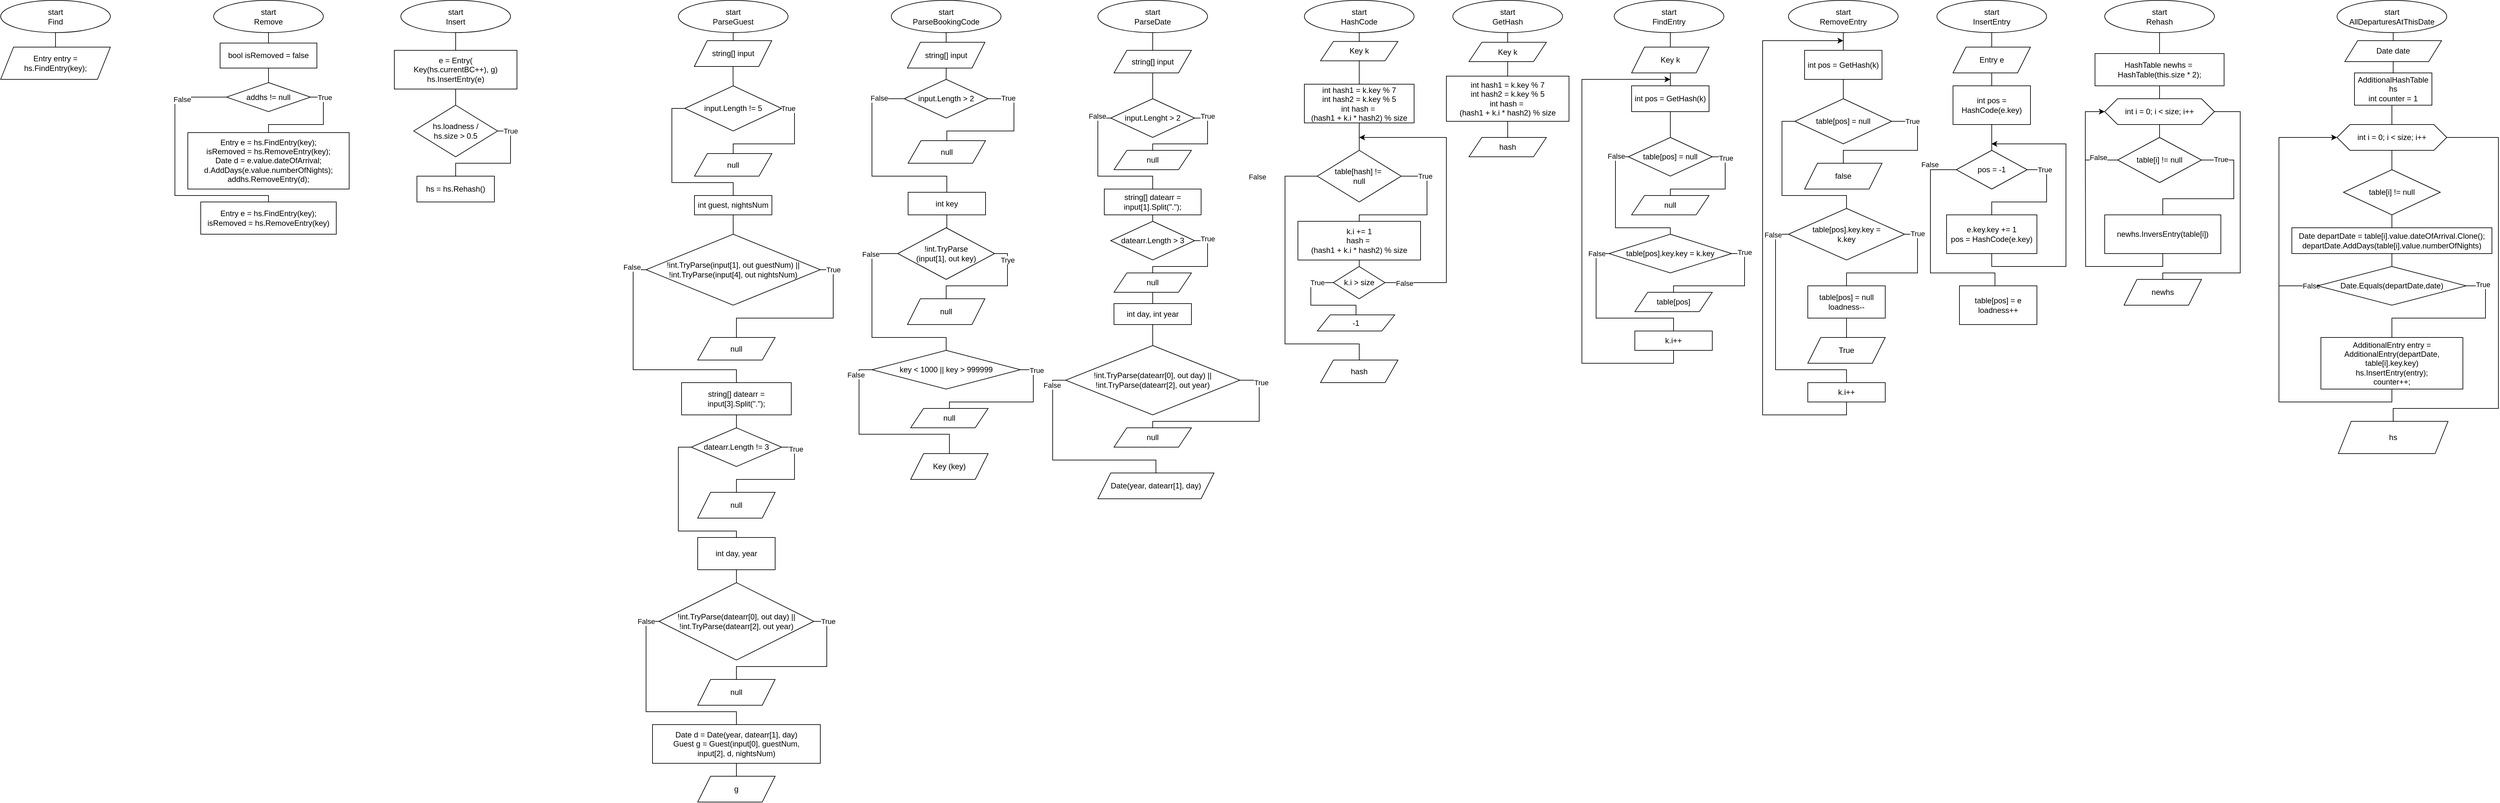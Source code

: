 <mxfile version="15.3.8" type="device"><diagram id="HuL8XNW5tRPPmlvCg1Fw" name="Страница 1"><mxGraphModel dx="4318" dy="1997" grid="1" gridSize="10" guides="1" tooltips="1" connect="1" arrows="1" fold="1" page="1" pageScale="1" pageWidth="827" pageHeight="1169" math="0" shadow="0"><root><mxCell id="0"/><mxCell id="1" parent="0"/><mxCell id="zduiM60NHMyXuDaMwjzm-41" style="edgeStyle=orthogonalEdgeStyle;rounded=0;orthogonalLoop=1;jettySize=auto;html=1;endArrow=none;endFill=0;entryX=0.5;entryY=0;entryDx=0;entryDy=0;exitX=0.5;exitY=1;exitDx=0;exitDy=0;" parent="1" source="zduiM60NHMyXuDaMwjzm-44" target="zduiM60NHMyXuDaMwjzm-43" edge="1"><mxGeometry relative="1" as="geometry"><mxPoint x="647" y="57.5" as="targetPoint"/><mxPoint x="647" y="77.5" as="sourcePoint"/><Array as="points"/></mxGeometry></mxCell><mxCell id="zduiM60NHMyXuDaMwjzm-42" value="" style="edgeStyle=orthogonalEdgeStyle;rounded=0;orthogonalLoop=1;jettySize=auto;html=1;endArrow=none;endFill=0;entryX=0.5;entryY=0;entryDx=0;entryDy=0;" parent="1" source="zduiM60NHMyXuDaMwjzm-43" target="zduiM60NHMyXuDaMwjzm-46" edge="1"><mxGeometry relative="1" as="geometry"><mxPoint x="647.0" y="187.5" as="targetPoint"/></mxGeometry></mxCell><mxCell id="zduiM60NHMyXuDaMwjzm-43" value="Date date" style="shape=parallelogram;perimeter=parallelogramPerimeter;whiteSpace=wrap;html=1;fixedSize=1;" parent="1" vertex="1"><mxGeometry x="572" y="100" width="150" height="32.5" as="geometry"/></mxCell><mxCell id="zduiM60NHMyXuDaMwjzm-44" value="start&lt;br&gt;AllDeparturesAtThisDate" style="ellipse;whiteSpace=wrap;html=1;" parent="1" vertex="1"><mxGeometry x="560" y="37.5" width="170" height="50" as="geometry"/></mxCell><mxCell id="zduiM60NHMyXuDaMwjzm-45" style="edgeStyle=orthogonalEdgeStyle;rounded=0;orthogonalLoop=1;jettySize=auto;html=1;exitX=0.5;exitY=1;exitDx=0;exitDy=0;endArrow=none;endFill=0;entryX=0.5;entryY=0;entryDx=0;entryDy=0;" parent="1" source="zduiM60NHMyXuDaMwjzm-46" target="fFXz0TNWgJcuo8Dn93YV-1" edge="1"><mxGeometry relative="1" as="geometry"><mxPoint x="647" y="240" as="targetPoint"/></mxGeometry></mxCell><mxCell id="zduiM60NHMyXuDaMwjzm-46" value="AdditionalHashTable hs&lt;br&gt;int counter = 1" style="rounded=0;whiteSpace=wrap;html=1;" parent="1" vertex="1"><mxGeometry x="587" y="150" width="120" height="50" as="geometry"/></mxCell><mxCell id="fFXz0TNWgJcuo8Dn93YV-2" style="edgeStyle=orthogonalEdgeStyle;rounded=0;orthogonalLoop=1;jettySize=auto;html=1;exitX=0.5;exitY=1;exitDx=0;exitDy=0;endArrow=none;endFill=0;entryX=0.5;entryY=0;entryDx=0;entryDy=0;" edge="1" parent="1" source="fFXz0TNWgJcuo8Dn93YV-1" target="fFXz0TNWgJcuo8Dn93YV-3"><mxGeometry relative="1" as="geometry"><mxPoint x="645" y="300" as="targetPoint"/></mxGeometry></mxCell><mxCell id="fFXz0TNWgJcuo8Dn93YV-25" style="edgeStyle=orthogonalEdgeStyle;rounded=0;orthogonalLoop=1;jettySize=auto;html=1;exitX=1;exitY=0.5;exitDx=0;exitDy=0;endArrow=none;endFill=0;entryX=0.5;entryY=0;entryDx=0;entryDy=0;" edge="1" parent="1" source="fFXz0TNWgJcuo8Dn93YV-1" target="fFXz0TNWgJcuo8Dn93YV-28"><mxGeometry relative="1" as="geometry"><mxPoint x="647" y="770" as="targetPoint"/><Array as="points"><mxPoint x="810" y="250"/><mxPoint x="810" y="670"/><mxPoint x="647" y="670"/></Array></mxGeometry></mxCell><mxCell id="fFXz0TNWgJcuo8Dn93YV-1" value="int i = 0; i &amp;lt; size; i++" style="shape=hexagon;perimeter=hexagonPerimeter2;whiteSpace=wrap;html=1;fixedSize=1;" vertex="1" parent="1"><mxGeometry x="560" y="230" width="170" height="40" as="geometry"/></mxCell><mxCell id="fFXz0TNWgJcuo8Dn93YV-4" style="edgeStyle=orthogonalEdgeStyle;rounded=0;orthogonalLoop=1;jettySize=auto;html=1;exitX=0.5;exitY=1;exitDx=0;exitDy=0;endArrow=none;endFill=0;" edge="1" parent="1" source="fFXz0TNWgJcuo8Dn93YV-3" target="fFXz0TNWgJcuo8Dn93YV-6"><mxGeometry relative="1" as="geometry"><mxPoint x="622.5" y="450" as="targetPoint"/></mxGeometry></mxCell><mxCell id="fFXz0TNWgJcuo8Dn93YV-3" value="table[i] != null" style="rhombus;whiteSpace=wrap;html=1;" vertex="1" parent="1"><mxGeometry x="570" y="300" width="150" height="70" as="geometry"/></mxCell><mxCell id="fFXz0TNWgJcuo8Dn93YV-7" style="edgeStyle=orthogonalEdgeStyle;rounded=0;orthogonalLoop=1;jettySize=auto;html=1;exitX=0.5;exitY=1;exitDx=0;exitDy=0;endArrow=none;endFill=0;" edge="1" parent="1" source="fFXz0TNWgJcuo8Dn93YV-6" target="fFXz0TNWgJcuo8Dn93YV-8"><mxGeometry relative="1" as="geometry"><mxPoint x="645" y="460" as="targetPoint"/></mxGeometry></mxCell><mxCell id="fFXz0TNWgJcuo8Dn93YV-6" value="Date departDate = table[i].value.dateOfArrival.Clone();&lt;br&gt;departDate.AddDays(table[i].value.numberOfNights)" style="rounded=0;whiteSpace=wrap;html=1;" vertex="1" parent="1"><mxGeometry x="490" y="390" width="310" height="40" as="geometry"/></mxCell><mxCell id="fFXz0TNWgJcuo8Dn93YV-9" style="edgeStyle=orthogonalEdgeStyle;rounded=0;orthogonalLoop=1;jettySize=auto;html=1;exitX=1;exitY=0.5;exitDx=0;exitDy=0;endArrow=none;endFill=0;entryX=0.5;entryY=0;entryDx=0;entryDy=0;" edge="1" parent="1" source="fFXz0TNWgJcuo8Dn93YV-8" target="fFXz0TNWgJcuo8Dn93YV-18"><mxGeometry relative="1" as="geometry"><mxPoint x="380" y="560" as="targetPoint"/><Array as="points"><mxPoint x="790" y="480"/><mxPoint x="790" y="530"/><mxPoint x="645" y="530"/></Array></mxGeometry></mxCell><mxCell id="fFXz0TNWgJcuo8Dn93YV-13" value="True" style="edgeLabel;html=1;align=center;verticalAlign=middle;resizable=0;points=[];" vertex="1" connectable="0" parent="fFXz0TNWgJcuo8Dn93YV-9"><mxGeometry x="-0.795" y="2" relative="1" as="geometry"><mxPoint as="offset"/></mxGeometry></mxCell><mxCell id="fFXz0TNWgJcuo8Dn93YV-21" style="edgeStyle=orthogonalEdgeStyle;rounded=0;orthogonalLoop=1;jettySize=auto;html=1;exitX=0;exitY=0.5;exitDx=0;exitDy=0;endArrow=classic;endFill=1;entryX=0;entryY=0.5;entryDx=0;entryDy=0;" edge="1" parent="1" source="fFXz0TNWgJcuo8Dn93YV-8" target="fFXz0TNWgJcuo8Dn93YV-1"><mxGeometry relative="1" as="geometry"><mxPoint x="645" y="220" as="targetPoint"/><Array as="points"><mxPoint x="470" y="480"/><mxPoint x="470" y="250"/></Array></mxGeometry></mxCell><mxCell id="fFXz0TNWgJcuo8Dn93YV-22" value="False" style="edgeLabel;html=1;align=center;verticalAlign=middle;resizable=0;points=[];" vertex="1" connectable="0" parent="fFXz0TNWgJcuo8Dn93YV-21"><mxGeometry x="-0.915" y="1" relative="1" as="geometry"><mxPoint x="6" y="-1" as="offset"/></mxGeometry></mxCell><mxCell id="fFXz0TNWgJcuo8Dn93YV-8" value="Date.Equals(departDate,date)" style="rhombus;whiteSpace=wrap;html=1;" vertex="1" parent="1"><mxGeometry x="530" y="450" width="230" height="60" as="geometry"/></mxCell><mxCell id="fFXz0TNWgJcuo8Dn93YV-18" value="AdditionalEntry entry = AdditionalEntry(departDate, table[i].key.key)&lt;br&gt;hs.InsertEntry(entry);&lt;br&gt;counter++;" style="rounded=0;whiteSpace=wrap;html=1;" vertex="1" parent="1"><mxGeometry x="535" y="560" width="220" height="80" as="geometry"/></mxCell><mxCell id="fFXz0TNWgJcuo8Dn93YV-24" style="edgeStyle=orthogonalEdgeStyle;rounded=0;orthogonalLoop=1;jettySize=auto;html=1;endArrow=none;endFill=0;exitX=0.5;exitY=1;exitDx=0;exitDy=0;" edge="1" parent="1" source="fFXz0TNWgJcuo8Dn93YV-18"><mxGeometry relative="1" as="geometry"><mxPoint x="470" y="480" as="targetPoint"/><mxPoint x="645" y="660" as="sourcePoint"/><Array as="points"><mxPoint x="645" y="660"/><mxPoint x="470" y="660"/></Array></mxGeometry></mxCell><mxCell id="fFXz0TNWgJcuo8Dn93YV-28" value="hs" style="shape=parallelogram;perimeter=parallelogramPerimeter;whiteSpace=wrap;html=1;fixedSize=1;" vertex="1" parent="1"><mxGeometry x="562" y="690" width="170" height="50" as="geometry"/></mxCell><mxCell id="fFXz0TNWgJcuo8Dn93YV-30" style="edgeStyle=orthogonalEdgeStyle;rounded=0;orthogonalLoop=1;jettySize=auto;html=1;exitX=0.5;exitY=1;exitDx=0;exitDy=0;endArrow=none;endFill=0;" edge="1" parent="1" source="fFXz0TNWgJcuo8Dn93YV-29" target="fFXz0TNWgJcuo8Dn93YV-31"><mxGeometry relative="1" as="geometry"><mxPoint x="284.529" y="140" as="targetPoint"/></mxGeometry></mxCell><mxCell id="fFXz0TNWgJcuo8Dn93YV-29" value="start&lt;br&gt;Rehash" style="ellipse;whiteSpace=wrap;html=1;" vertex="1" parent="1"><mxGeometry x="200" y="37.5" width="170" height="50" as="geometry"/></mxCell><mxCell id="fFXz0TNWgJcuo8Dn93YV-33" style="edgeStyle=orthogonalEdgeStyle;rounded=0;orthogonalLoop=1;jettySize=auto;html=1;exitX=0.5;exitY=1;exitDx=0;exitDy=0;endArrow=none;endFill=0;entryX=0.5;entryY=0;entryDx=0;entryDy=0;" edge="1" parent="1" source="fFXz0TNWgJcuo8Dn93YV-31" target="fFXz0TNWgJcuo8Dn93YV-34"><mxGeometry relative="1" as="geometry"><mxPoint x="284.529" y="210" as="targetPoint"/></mxGeometry></mxCell><mxCell id="fFXz0TNWgJcuo8Dn93YV-31" value="&lt;div&gt;HashTable newhs =&amp;nbsp;&lt;/div&gt;&lt;div&gt;HashTable(this.size * 2);&lt;/div&gt;" style="rounded=0;whiteSpace=wrap;html=1;" vertex="1" parent="1"><mxGeometry x="185" y="120" width="200" height="50" as="geometry"/></mxCell><mxCell id="fFXz0TNWgJcuo8Dn93YV-35" style="edgeStyle=orthogonalEdgeStyle;rounded=0;orthogonalLoop=1;jettySize=auto;html=1;exitX=0.5;exitY=1;exitDx=0;exitDy=0;endArrow=none;endFill=0;" edge="1" parent="1" source="fFXz0TNWgJcuo8Dn93YV-34" target="fFXz0TNWgJcuo8Dn93YV-36"><mxGeometry relative="1" as="geometry"><mxPoint x="284.529" y="250" as="targetPoint"/></mxGeometry></mxCell><mxCell id="fFXz0TNWgJcuo8Dn93YV-43" style="edgeStyle=orthogonalEdgeStyle;rounded=0;orthogonalLoop=1;jettySize=auto;html=1;exitX=1;exitY=0.5;exitDx=0;exitDy=0;endArrow=none;endFill=0;" edge="1" parent="1" source="fFXz0TNWgJcuo8Dn93YV-34" target="fFXz0TNWgJcuo8Dn93YV-44"><mxGeometry relative="1" as="geometry"><mxPoint x="290" y="530" as="targetPoint"/><Array as="points"><mxPoint x="410" y="210"/><mxPoint x="410" y="460"/><mxPoint x="290" y="460"/></Array></mxGeometry></mxCell><mxCell id="fFXz0TNWgJcuo8Dn93YV-34" value="int i = 0; i &amp;lt; size; i++" style="shape=hexagon;perimeter=hexagonPerimeter2;whiteSpace=wrap;html=1;fixedSize=1;" vertex="1" parent="1"><mxGeometry x="200" y="190" width="170" height="40" as="geometry"/></mxCell><mxCell id="fFXz0TNWgJcuo8Dn93YV-37" style="edgeStyle=orthogonalEdgeStyle;rounded=0;orthogonalLoop=1;jettySize=auto;html=1;exitX=1;exitY=0.5;exitDx=0;exitDy=0;endArrow=none;endFill=0;" edge="1" parent="1" source="fFXz0TNWgJcuo8Dn93YV-36" target="fFXz0TNWgJcuo8Dn93YV-38"><mxGeometry relative="1" as="geometry"><mxPoint x="290" y="380" as="targetPoint"/><Array as="points"><mxPoint x="400" y="285"/><mxPoint x="400" y="345"/><mxPoint x="290" y="345"/></Array></mxGeometry></mxCell><mxCell id="fFXz0TNWgJcuo8Dn93YV-39" value="True" style="edgeLabel;html=1;align=center;verticalAlign=middle;resizable=0;points=[];" vertex="1" connectable="0" parent="fFXz0TNWgJcuo8Dn93YV-37"><mxGeometry x="-0.592" y="4" relative="1" as="geometry"><mxPoint x="-24" y="-1" as="offset"/></mxGeometry></mxCell><mxCell id="fFXz0TNWgJcuo8Dn93YV-40" style="edgeStyle=orthogonalEdgeStyle;rounded=0;orthogonalLoop=1;jettySize=auto;html=1;exitX=0;exitY=0.5;exitDx=0;exitDy=0;entryX=0;entryY=0.5;entryDx=0;entryDy=0;endArrow=classic;endFill=1;" edge="1" parent="1" source="fFXz0TNWgJcuo8Dn93YV-36" target="fFXz0TNWgJcuo8Dn93YV-34"><mxGeometry relative="1" as="geometry"><Array as="points"><mxPoint x="170" y="285"/><mxPoint x="170" y="210"/></Array></mxGeometry></mxCell><mxCell id="fFXz0TNWgJcuo8Dn93YV-41" value="False" style="edgeLabel;html=1;align=center;verticalAlign=middle;resizable=0;points=[];" vertex="1" connectable="0" parent="fFXz0TNWgJcuo8Dn93YV-40"><mxGeometry x="0.411" relative="1" as="geometry"><mxPoint x="20" y="55" as="offset"/></mxGeometry></mxCell><mxCell id="fFXz0TNWgJcuo8Dn93YV-36" value="table[i] != null" style="rhombus;whiteSpace=wrap;html=1;" vertex="1" parent="1"><mxGeometry x="220" y="250" width="130" height="70" as="geometry"/></mxCell><mxCell id="fFXz0TNWgJcuo8Dn93YV-42" style="edgeStyle=orthogonalEdgeStyle;rounded=0;orthogonalLoop=1;jettySize=auto;html=1;exitX=0.5;exitY=1;exitDx=0;exitDy=0;endArrow=none;endFill=0;" edge="1" parent="1" source="fFXz0TNWgJcuo8Dn93YV-38"><mxGeometry relative="1" as="geometry"><mxPoint x="170" y="270" as="targetPoint"/></mxGeometry></mxCell><mxCell id="fFXz0TNWgJcuo8Dn93YV-38" value="newhs.InversEntry(table[i])" style="rounded=0;whiteSpace=wrap;html=1;" vertex="1" parent="1"><mxGeometry x="200" y="370" width="180" height="60" as="geometry"/></mxCell><mxCell id="fFXz0TNWgJcuo8Dn93YV-44" value="newhs" style="shape=parallelogram;perimeter=parallelogramPerimeter;whiteSpace=wrap;html=1;fixedSize=1;" vertex="1" parent="1"><mxGeometry x="230" y="470" width="120" height="40" as="geometry"/></mxCell><mxCell id="fFXz0TNWgJcuo8Dn93YV-45" style="edgeStyle=orthogonalEdgeStyle;rounded=0;orthogonalLoop=1;jettySize=auto;html=1;exitX=0.5;exitY=1;exitDx=0;exitDy=0;endArrow=none;endFill=0;" edge="1" parent="1" source="fFXz0TNWgJcuo8Dn93YV-46" target="fFXz0TNWgJcuo8Dn93YV-60"><mxGeometry relative="1" as="geometry"><mxPoint x="25.059" y="120" as="targetPoint"/></mxGeometry></mxCell><mxCell id="fFXz0TNWgJcuo8Dn93YV-46" value="start&lt;br&gt;InsertEntry" style="ellipse;whiteSpace=wrap;html=1;" vertex="1" parent="1"><mxGeometry x="-60" y="37.5" width="170" height="50" as="geometry"/></mxCell><mxCell id="fFXz0TNWgJcuo8Dn93YV-61" style="edgeStyle=orthogonalEdgeStyle;rounded=0;orthogonalLoop=1;jettySize=auto;html=1;exitX=0.5;exitY=1;exitDx=0;exitDy=0;endArrow=none;endFill=0;" edge="1" parent="1" source="fFXz0TNWgJcuo8Dn93YV-60" target="fFXz0TNWgJcuo8Dn93YV-62"><mxGeometry relative="1" as="geometry"><mxPoint x="24.588" y="190" as="targetPoint"/></mxGeometry></mxCell><mxCell id="fFXz0TNWgJcuo8Dn93YV-60" value="Entry e" style="shape=parallelogram;perimeter=parallelogramPerimeter;whiteSpace=wrap;html=1;fixedSize=1;" vertex="1" parent="1"><mxGeometry x="-35" y="110" width="120" height="40" as="geometry"/></mxCell><mxCell id="fFXz0TNWgJcuo8Dn93YV-63" style="edgeStyle=orthogonalEdgeStyle;rounded=0;orthogonalLoop=1;jettySize=auto;html=1;exitX=0.5;exitY=1;exitDx=0;exitDy=0;endArrow=none;endFill=0;" edge="1" parent="1" source="fFXz0TNWgJcuo8Dn93YV-62" target="fFXz0TNWgJcuo8Dn93YV-64"><mxGeometry relative="1" as="geometry"><mxPoint x="24.588" y="280" as="targetPoint"/></mxGeometry></mxCell><mxCell id="fFXz0TNWgJcuo8Dn93YV-62" value="int pos = HashCode(e.key)" style="rounded=0;whiteSpace=wrap;html=1;" vertex="1" parent="1"><mxGeometry x="-35.002" y="170" width="120" height="60" as="geometry"/></mxCell><mxCell id="fFXz0TNWgJcuo8Dn93YV-65" style="edgeStyle=orthogonalEdgeStyle;rounded=0;orthogonalLoop=1;jettySize=auto;html=1;exitX=1;exitY=0.5;exitDx=0;exitDy=0;endArrow=none;endFill=0;entryX=0.5;entryY=0;entryDx=0;entryDy=0;" edge="1" parent="1" source="fFXz0TNWgJcuo8Dn93YV-64" target="fFXz0TNWgJcuo8Dn93YV-66"><mxGeometry relative="1" as="geometry"><mxPoint x="60" y="340" as="targetPoint"/><Array as="points"><mxPoint x="110" y="300"/><mxPoint x="110" y="350"/><mxPoint x="25" y="350"/></Array></mxGeometry></mxCell><mxCell id="fFXz0TNWgJcuo8Dn93YV-67" value="True" style="edgeLabel;html=1;align=center;verticalAlign=middle;resizable=0;points=[];" vertex="1" connectable="0" parent="fFXz0TNWgJcuo8Dn93YV-65"><mxGeometry x="-0.701" relative="1" as="geometry"><mxPoint x="-1" as="offset"/></mxGeometry></mxCell><mxCell id="fFXz0TNWgJcuo8Dn93YV-69" style="edgeStyle=orthogonalEdgeStyle;rounded=0;orthogonalLoop=1;jettySize=auto;html=1;exitX=0;exitY=0.5;exitDx=0;exitDy=0;endArrow=none;endFill=0;" edge="1" parent="1" source="fFXz0TNWgJcuo8Dn93YV-64" target="fFXz0TNWgJcuo8Dn93YV-71"><mxGeometry relative="1" as="geometry"><mxPoint x="30" y="530" as="targetPoint"/><Array as="points"><mxPoint x="-70" y="300"/><mxPoint x="-70" y="460"/><mxPoint x="30" y="460"/></Array></mxGeometry></mxCell><mxCell id="fFXz0TNWgJcuo8Dn93YV-70" value="False" style="edgeLabel;html=1;align=center;verticalAlign=middle;resizable=0;points=[];" vertex="1" connectable="0" parent="fFXz0TNWgJcuo8Dn93YV-69"><mxGeometry x="-0.689" y="-1" relative="1" as="geometry"><mxPoint y="-18" as="offset"/></mxGeometry></mxCell><mxCell id="fFXz0TNWgJcuo8Dn93YV-64" value="pos = -1" style="rhombus;whiteSpace=wrap;html=1;" vertex="1" parent="1"><mxGeometry x="-30" y="270" width="110" height="60" as="geometry"/></mxCell><mxCell id="fFXz0TNWgJcuo8Dn93YV-68" style="edgeStyle=orthogonalEdgeStyle;rounded=0;orthogonalLoop=1;jettySize=auto;html=1;exitX=0.5;exitY=1;exitDx=0;exitDy=0;endArrow=classic;endFill=1;" edge="1" parent="1" source="fFXz0TNWgJcuo8Dn93YV-66"><mxGeometry relative="1" as="geometry"><mxPoint x="24.588" y="260" as="targetPoint"/><Array as="points"><mxPoint x="25" y="450"/><mxPoint x="140" y="450"/><mxPoint x="140" y="260"/></Array></mxGeometry></mxCell><mxCell id="fFXz0TNWgJcuo8Dn93YV-66" value="e.key.key += 1&lt;br&gt;pos = HashCode(e.key)" style="rounded=0;whiteSpace=wrap;html=1;" vertex="1" parent="1"><mxGeometry x="-45" y="370" width="140" height="60" as="geometry"/></mxCell><mxCell id="fFXz0TNWgJcuo8Dn93YV-71" value="table[pos] = e&lt;br&gt;loadness++" style="rounded=0;whiteSpace=wrap;html=1;" vertex="1" parent="1"><mxGeometry x="-25" y="480" width="120" height="60" as="geometry"/></mxCell><mxCell id="fFXz0TNWgJcuo8Dn93YV-73" style="edgeStyle=orthogonalEdgeStyle;rounded=0;orthogonalLoop=1;jettySize=auto;html=1;exitX=0.5;exitY=1;exitDx=0;exitDy=0;endArrow=none;endFill=0;" edge="1" parent="1" source="fFXz0TNWgJcuo8Dn93YV-72" target="fFXz0TNWgJcuo8Dn93YV-75"><mxGeometry relative="1" as="geometry"><mxPoint x="-204.941" y="110.037" as="targetPoint"/></mxGeometry></mxCell><mxCell id="fFXz0TNWgJcuo8Dn93YV-72" value="start&lt;br&gt;RemoveEntry" style="ellipse;whiteSpace=wrap;html=1;" vertex="1" parent="1"><mxGeometry x="-290" y="37.5" width="170" height="50" as="geometry"/></mxCell><mxCell id="fFXz0TNWgJcuo8Dn93YV-76" style="edgeStyle=orthogonalEdgeStyle;rounded=0;orthogonalLoop=1;jettySize=auto;html=1;exitX=0.5;exitY=1;exitDx=0;exitDy=0;endArrow=none;endFill=0;" edge="1" parent="1" source="fFXz0TNWgJcuo8Dn93YV-75" target="fFXz0TNWgJcuo8Dn93YV-77"><mxGeometry relative="1" as="geometry"><mxPoint x="-204.824" y="200" as="targetPoint"/></mxGeometry></mxCell><mxCell id="fFXz0TNWgJcuo8Dn93YV-75" value="int pos = GetHash(k)" style="rounded=0;whiteSpace=wrap;html=1;" vertex="1" parent="1"><mxGeometry x="-265" y="115" width="120" height="45" as="geometry"/></mxCell><mxCell id="fFXz0TNWgJcuo8Dn93YV-78" style="edgeStyle=orthogonalEdgeStyle;rounded=0;orthogonalLoop=1;jettySize=auto;html=1;exitX=1;exitY=0.5;exitDx=0;exitDy=0;endArrow=none;endFill=0;" edge="1" parent="1" source="fFXz0TNWgJcuo8Dn93YV-77" target="fFXz0TNWgJcuo8Dn93YV-79"><mxGeometry relative="1" as="geometry"><mxPoint x="-200" y="320" as="targetPoint"/><Array as="points"><mxPoint x="-90" y="225"/><mxPoint x="-90" y="270"/><mxPoint x="-205" y="270"/></Array></mxGeometry></mxCell><mxCell id="fFXz0TNWgJcuo8Dn93YV-82" value="True" style="edgeLabel;html=1;align=center;verticalAlign=middle;resizable=0;points=[];" vertex="1" connectable="0" parent="fFXz0TNWgJcuo8Dn93YV-78"><mxGeometry x="-0.712" relative="1" as="geometry"><mxPoint as="offset"/></mxGeometry></mxCell><mxCell id="fFXz0TNWgJcuo8Dn93YV-83" style="edgeStyle=orthogonalEdgeStyle;rounded=0;orthogonalLoop=1;jettySize=auto;html=1;exitX=0;exitY=0.5;exitDx=0;exitDy=0;endArrow=none;endFill=0;entryX=0.5;entryY=0;entryDx=0;entryDy=0;" edge="1" parent="1" source="fFXz0TNWgJcuo8Dn93YV-77" target="fFXz0TNWgJcuo8Dn93YV-84"><mxGeometry relative="1" as="geometry"><mxPoint x="-205" y="360" as="targetPoint"/><Array as="points"><mxPoint x="-300" y="225"/><mxPoint x="-300" y="340"/><mxPoint x="-200" y="340"/></Array></mxGeometry></mxCell><mxCell id="fFXz0TNWgJcuo8Dn93YV-77" value="table[pos] = null" style="rhombus;whiteSpace=wrap;html=1;" vertex="1" parent="1"><mxGeometry x="-280" y="190" width="150" height="70" as="geometry"/></mxCell><mxCell id="fFXz0TNWgJcuo8Dn93YV-79" value="false" style="shape=parallelogram;perimeter=parallelogramPerimeter;whiteSpace=wrap;html=1;fixedSize=1;" vertex="1" parent="1"><mxGeometry x="-265" y="290" width="120" height="40" as="geometry"/></mxCell><mxCell id="fFXz0TNWgJcuo8Dn93YV-85" style="edgeStyle=orthogonalEdgeStyle;rounded=0;orthogonalLoop=1;jettySize=auto;html=1;exitX=1;exitY=0.5;exitDx=0;exitDy=0;endArrow=none;endFill=0;" edge="1" parent="1" source="fFXz0TNWgJcuo8Dn93YV-84" target="fFXz0TNWgJcuo8Dn93YV-86"><mxGeometry relative="1" as="geometry"><mxPoint x="-200" y="530" as="targetPoint"/></mxGeometry></mxCell><mxCell id="fFXz0TNWgJcuo8Dn93YV-91" value="True" style="edgeLabel;html=1;align=center;verticalAlign=middle;resizable=0;points=[];" vertex="1" connectable="0" parent="fFXz0TNWgJcuo8Dn93YV-85"><mxGeometry x="-0.809" y="1" relative="1" as="geometry"><mxPoint x="-1" y="-1" as="offset"/></mxGeometry></mxCell><mxCell id="fFXz0TNWgJcuo8Dn93YV-92" style="edgeStyle=orthogonalEdgeStyle;rounded=0;orthogonalLoop=1;jettySize=auto;html=1;exitX=0;exitY=0.5;exitDx=0;exitDy=0;endArrow=none;endFill=0;" edge="1" parent="1" source="fFXz0TNWgJcuo8Dn93YV-84" target="fFXz0TNWgJcuo8Dn93YV-93"><mxGeometry relative="1" as="geometry"><mxPoint x="-200" y="630" as="targetPoint"/><Array as="points"><mxPoint x="-310" y="400"/><mxPoint x="-310" y="610"/><mxPoint x="-200" y="610"/></Array></mxGeometry></mxCell><mxCell id="fFXz0TNWgJcuo8Dn93YV-94" value="False" style="edgeLabel;html=1;align=center;verticalAlign=middle;resizable=0;points=[];" vertex="1" connectable="0" parent="fFXz0TNWgJcuo8Dn93YV-92"><mxGeometry x="-0.887" y="-4" relative="1" as="geometry"><mxPoint as="offset"/></mxGeometry></mxCell><mxCell id="fFXz0TNWgJcuo8Dn93YV-84" value="table[pos].key.key = &lt;br&gt;k.key" style="rhombus;whiteSpace=wrap;html=1;" vertex="1" parent="1"><mxGeometry x="-290" y="360" width="180" height="80" as="geometry"/></mxCell><mxCell id="fFXz0TNWgJcuo8Dn93YV-88" style="edgeStyle=orthogonalEdgeStyle;rounded=0;orthogonalLoop=1;jettySize=auto;html=1;exitX=0.5;exitY=1;exitDx=0;exitDy=0;endArrow=none;endFill=0;" edge="1" parent="1" source="fFXz0TNWgJcuo8Dn93YV-86" target="fFXz0TNWgJcuo8Dn93YV-89"><mxGeometry relative="1" as="geometry"><mxPoint x="-200.118" y="560" as="targetPoint"/></mxGeometry></mxCell><mxCell id="fFXz0TNWgJcuo8Dn93YV-86" value="table[pos] = null&lt;br&gt;loadness--" style="rounded=0;whiteSpace=wrap;html=1;" vertex="1" parent="1"><mxGeometry x="-260" y="480" width="120" height="50" as="geometry"/></mxCell><mxCell id="fFXz0TNWgJcuo8Dn93YV-89" value="True" style="shape=parallelogram;perimeter=parallelogramPerimeter;whiteSpace=wrap;html=1;fixedSize=1;" vertex="1" parent="1"><mxGeometry x="-260" y="560" width="120" height="40" as="geometry"/></mxCell><mxCell id="fFXz0TNWgJcuo8Dn93YV-95" style="edgeStyle=orthogonalEdgeStyle;rounded=0;orthogonalLoop=1;jettySize=auto;html=1;exitX=0.5;exitY=1;exitDx=0;exitDy=0;endArrow=classic;endFill=1;" edge="1" parent="1" source="fFXz0TNWgJcuo8Dn93YV-93"><mxGeometry relative="1" as="geometry"><mxPoint x="-205" y="100" as="targetPoint"/><Array as="points"><mxPoint x="-200" y="680"/><mxPoint x="-330" y="680"/><mxPoint x="-330" y="100"/><mxPoint x="-205" y="100"/></Array></mxGeometry></mxCell><mxCell id="fFXz0TNWgJcuo8Dn93YV-93" value="k.i++" style="rounded=0;whiteSpace=wrap;html=1;" vertex="1" parent="1"><mxGeometry x="-260" y="630" width="120" height="30" as="geometry"/></mxCell><mxCell id="fFXz0TNWgJcuo8Dn93YV-97" style="edgeStyle=orthogonalEdgeStyle;rounded=0;orthogonalLoop=1;jettySize=auto;html=1;exitX=0.5;exitY=1;exitDx=0;exitDy=0;endArrow=none;endFill=0;" edge="1" parent="1" source="fFXz0TNWgJcuo8Dn93YV-96"><mxGeometry relative="1" as="geometry"><mxPoint x="-475" y="80" as="targetPoint"/></mxGeometry></mxCell><mxCell id="fFXz0TNWgJcuo8Dn93YV-101" style="edgeStyle=orthogonalEdgeStyle;rounded=0;orthogonalLoop=1;jettySize=auto;html=1;exitX=0.5;exitY=1;exitDx=0;exitDy=0;entryX=0.5;entryY=0;entryDx=0;entryDy=0;endArrow=none;endFill=0;" edge="1" parent="1" source="fFXz0TNWgJcuo8Dn93YV-96" target="fFXz0TNWgJcuo8Dn93YV-100"><mxGeometry relative="1" as="geometry"/></mxCell><mxCell id="fFXz0TNWgJcuo8Dn93YV-96" value="start&lt;br&gt;FindEntry" style="ellipse;whiteSpace=wrap;html=1;" vertex="1" parent="1"><mxGeometry x="-560" y="37.5" width="170" height="50" as="geometry"/></mxCell><mxCell id="fFXz0TNWgJcuo8Dn93YV-102" style="edgeStyle=orthogonalEdgeStyle;rounded=0;orthogonalLoop=1;jettySize=auto;html=1;exitX=0.5;exitY=1;exitDx=0;exitDy=0;endArrow=none;endFill=0;" edge="1" parent="1" source="fFXz0TNWgJcuo8Dn93YV-100" target="fFXz0TNWgJcuo8Dn93YV-103"><mxGeometry relative="1" as="geometry"><mxPoint x="-473.333" y="190" as="targetPoint"/></mxGeometry></mxCell><mxCell id="fFXz0TNWgJcuo8Dn93YV-100" value="Key k" style="shape=parallelogram;perimeter=parallelogramPerimeter;whiteSpace=wrap;html=1;fixedSize=1;" vertex="1" parent="1"><mxGeometry x="-533" y="110" width="120" height="40" as="geometry"/></mxCell><mxCell id="fFXz0TNWgJcuo8Dn93YV-106" style="edgeStyle=orthogonalEdgeStyle;rounded=0;orthogonalLoop=1;jettySize=auto;html=1;exitX=0.5;exitY=1;exitDx=0;exitDy=0;entryX=0.5;entryY=0;entryDx=0;entryDy=0;endArrow=none;endFill=0;" edge="1" parent="1" source="fFXz0TNWgJcuo8Dn93YV-103" target="fFXz0TNWgJcuo8Dn93YV-105"><mxGeometry relative="1" as="geometry"/></mxCell><mxCell id="fFXz0TNWgJcuo8Dn93YV-103" value="int pos = GetHash(k)" style="rounded=0;whiteSpace=wrap;html=1;" vertex="1" parent="1"><mxGeometry x="-533" y="170" width="120" height="40" as="geometry"/></mxCell><mxCell id="fFXz0TNWgJcuo8Dn93YV-107" style="edgeStyle=orthogonalEdgeStyle;rounded=0;orthogonalLoop=1;jettySize=auto;html=1;exitX=1;exitY=0.5;exitDx=0;exitDy=0;endArrow=none;endFill=0;" edge="1" parent="1" source="fFXz0TNWgJcuo8Dn93YV-105" target="fFXz0TNWgJcuo8Dn93YV-108"><mxGeometry relative="1" as="geometry"><mxPoint x="-470" y="350" as="targetPoint"/></mxGeometry></mxCell><mxCell id="fFXz0TNWgJcuo8Dn93YV-109" value="True" style="edgeLabel;html=1;align=center;verticalAlign=middle;resizable=0;points=[];" vertex="1" connectable="0" parent="fFXz0TNWgJcuo8Dn93YV-107"><mxGeometry x="-0.739" y="1" relative="1" as="geometry"><mxPoint as="offset"/></mxGeometry></mxCell><mxCell id="fFXz0TNWgJcuo8Dn93YV-110" style="edgeStyle=orthogonalEdgeStyle;rounded=0;orthogonalLoop=1;jettySize=auto;html=1;exitX=0;exitY=0.5;exitDx=0;exitDy=0;endArrow=none;endFill=0;entryX=0.5;entryY=0;entryDx=0;entryDy=0;" edge="1" parent="1" source="fFXz0TNWgJcuo8Dn93YV-105" target="fFXz0TNWgJcuo8Dn93YV-111"><mxGeometry relative="1" as="geometry"><mxPoint x="-480" y="420" as="targetPoint"/><Array as="points"><mxPoint x="-558" y="280"/><mxPoint x="-558" y="390"/><mxPoint x="-473" y="390"/></Array></mxGeometry></mxCell><mxCell id="fFXz0TNWgJcuo8Dn93YV-112" value="False" style="edgeLabel;html=1;align=center;verticalAlign=middle;resizable=0;points=[];" vertex="1" connectable="0" parent="fFXz0TNWgJcuo8Dn93YV-110"><mxGeometry x="-0.828" y="-1" relative="1" as="geometry"><mxPoint as="offset"/></mxGeometry></mxCell><mxCell id="fFXz0TNWgJcuo8Dn93YV-105" value="table[pos] = null" style="rhombus;whiteSpace=wrap;html=1;" vertex="1" parent="1"><mxGeometry x="-538" y="250" width="130" height="60" as="geometry"/></mxCell><mxCell id="fFXz0TNWgJcuo8Dn93YV-108" value="null" style="shape=parallelogram;perimeter=parallelogramPerimeter;whiteSpace=wrap;html=1;fixedSize=1;" vertex="1" parent="1"><mxGeometry x="-533" y="340" width="120" height="30" as="geometry"/></mxCell><mxCell id="fFXz0TNWgJcuo8Dn93YV-113" style="edgeStyle=orthogonalEdgeStyle;rounded=0;orthogonalLoop=1;jettySize=auto;html=1;exitX=1;exitY=0.5;exitDx=0;exitDy=0;endArrow=none;endFill=0;" edge="1" parent="1" source="fFXz0TNWgJcuo8Dn93YV-111" target="fFXz0TNWgJcuo8Dn93YV-114"><mxGeometry relative="1" as="geometry"><mxPoint x="-470" y="500" as="targetPoint"/><Array as="points"><mxPoint x="-358" y="430"/><mxPoint x="-358" y="480"/><mxPoint x="-468" y="480"/></Array></mxGeometry></mxCell><mxCell id="fFXz0TNWgJcuo8Dn93YV-118" value="True" style="edgeLabel;html=1;align=center;verticalAlign=middle;resizable=0;points=[];" vertex="1" connectable="0" parent="fFXz0TNWgJcuo8Dn93YV-113"><mxGeometry x="-0.789" y="2" relative="1" as="geometry"><mxPoint x="-2" y="-2" as="offset"/></mxGeometry></mxCell><mxCell id="fFXz0TNWgJcuo8Dn93YV-116" style="edgeStyle=orthogonalEdgeStyle;rounded=0;orthogonalLoop=1;jettySize=auto;html=1;exitX=0;exitY=0.5;exitDx=0;exitDy=0;endArrow=none;endFill=0;entryX=0.5;entryY=0;entryDx=0;entryDy=0;" edge="1" parent="1" source="fFXz0TNWgJcuo8Dn93YV-111" target="fFXz0TNWgJcuo8Dn93YV-119"><mxGeometry relative="1" as="geometry"><mxPoint x="-550" y="570" as="targetPoint"/><Array as="points"><mxPoint x="-588" y="430"/><mxPoint x="-588" y="530"/><mxPoint x="-468" y="530"/></Array></mxGeometry></mxCell><mxCell id="fFXz0TNWgJcuo8Dn93YV-117" value="False" style="edgeLabel;html=1;align=center;verticalAlign=middle;resizable=0;points=[];" vertex="1" connectable="0" parent="fFXz0TNWgJcuo8Dn93YV-116"><mxGeometry x="-0.849" relative="1" as="geometry"><mxPoint as="offset"/></mxGeometry></mxCell><mxCell id="fFXz0TNWgJcuo8Dn93YV-111" value="table[pos].key.key = k.key" style="rhombus;whiteSpace=wrap;html=1;" vertex="1" parent="1"><mxGeometry x="-568" y="400" width="190" height="60" as="geometry"/></mxCell><mxCell id="fFXz0TNWgJcuo8Dn93YV-114" value="table[pos]" style="shape=parallelogram;perimeter=parallelogramPerimeter;whiteSpace=wrap;html=1;fixedSize=1;" vertex="1" parent="1"><mxGeometry x="-528" y="490" width="120" height="30" as="geometry"/></mxCell><mxCell id="fFXz0TNWgJcuo8Dn93YV-120" style="edgeStyle=orthogonalEdgeStyle;rounded=0;orthogonalLoop=1;jettySize=auto;html=1;exitX=0.5;exitY=1;exitDx=0;exitDy=0;endArrow=classic;endFill=1;" edge="1" parent="1" source="fFXz0TNWgJcuo8Dn93YV-119"><mxGeometry relative="1" as="geometry"><mxPoint x="-473" y="160" as="targetPoint"/><Array as="points"><mxPoint x="-468" y="600"/><mxPoint x="-610" y="600"/><mxPoint x="-610" y="160"/></Array></mxGeometry></mxCell><mxCell id="fFXz0TNWgJcuo8Dn93YV-119" value="k.i++" style="rounded=0;whiteSpace=wrap;html=1;" vertex="1" parent="1"><mxGeometry x="-528" y="550" width="120" height="30" as="geometry"/></mxCell><mxCell id="fFXz0TNWgJcuo8Dn93YV-128" style="edgeStyle=orthogonalEdgeStyle;rounded=0;orthogonalLoop=1;jettySize=auto;html=1;exitX=0.5;exitY=1;exitDx=0;exitDy=0;entryX=0.5;entryY=0;entryDx=0;entryDy=0;endArrow=none;endFill=0;" edge="1" parent="1" source="fFXz0TNWgJcuo8Dn93YV-121" target="fFXz0TNWgJcuo8Dn93YV-126"><mxGeometry relative="1" as="geometry"/></mxCell><mxCell id="fFXz0TNWgJcuo8Dn93YV-121" value="start&lt;br&gt;GetHash" style="ellipse;whiteSpace=wrap;html=1;" vertex="1" parent="1"><mxGeometry x="-810" y="37.5" width="170" height="50" as="geometry"/></mxCell><mxCell id="fFXz0TNWgJcuo8Dn93YV-124" style="edgeStyle=orthogonalEdgeStyle;rounded=0;orthogonalLoop=1;jettySize=auto;html=1;exitX=0.5;exitY=1;exitDx=0;exitDy=0;endArrow=none;endFill=0;" edge="1" parent="1" source="fFXz0TNWgJcuo8Dn93YV-123" target="fFXz0TNWgJcuo8Dn93YV-125"><mxGeometry relative="1" as="geometry"><mxPoint x="-725.286" y="230" as="targetPoint"/></mxGeometry></mxCell><mxCell id="fFXz0TNWgJcuo8Dn93YV-123" value="&lt;div&gt;int hash1 = k.key % 7&lt;/div&gt;&lt;div&gt;&lt;span&gt;int hash2 = k.key % 5&lt;/span&gt;&lt;/div&gt;&lt;div&gt;&lt;span&gt;int hash =&amp;nbsp;&lt;/span&gt;&lt;/div&gt;&lt;div&gt;&lt;span&gt;(hash1 + k.i * hash2) % size&lt;/span&gt;&lt;/div&gt;" style="rounded=0;whiteSpace=wrap;html=1;" vertex="1" parent="1"><mxGeometry x="-820" y="155" width="190" height="70" as="geometry"/></mxCell><mxCell id="fFXz0TNWgJcuo8Dn93YV-125" value="hash" style="shape=parallelogram;perimeter=parallelogramPerimeter;whiteSpace=wrap;html=1;fixedSize=1;" vertex="1" parent="1"><mxGeometry x="-785" y="250" width="120" height="30" as="geometry"/></mxCell><mxCell id="fFXz0TNWgJcuo8Dn93YV-129" style="edgeStyle=orthogonalEdgeStyle;rounded=0;orthogonalLoop=1;jettySize=auto;html=1;exitX=0.5;exitY=1;exitDx=0;exitDy=0;entryX=0.5;entryY=0;entryDx=0;entryDy=0;endArrow=none;endFill=0;" edge="1" parent="1" source="fFXz0TNWgJcuo8Dn93YV-126" target="fFXz0TNWgJcuo8Dn93YV-123"><mxGeometry relative="1" as="geometry"/></mxCell><mxCell id="fFXz0TNWgJcuo8Dn93YV-126" value="Key k" style="shape=parallelogram;perimeter=parallelogramPerimeter;whiteSpace=wrap;html=1;fixedSize=1;" vertex="1" parent="1"><mxGeometry x="-785" y="102.5" width="120" height="30" as="geometry"/></mxCell><mxCell id="fFXz0TNWgJcuo8Dn93YV-137" style="edgeStyle=orthogonalEdgeStyle;rounded=0;orthogonalLoop=1;jettySize=auto;html=1;exitX=0.5;exitY=1;exitDx=0;exitDy=0;endArrow=none;endFill=0;" edge="1" parent="1" source="fFXz0TNWgJcuo8Dn93YV-130" target="fFXz0TNWgJcuo8Dn93YV-138"><mxGeometry relative="1" as="geometry"><mxPoint x="-955.143" y="110" as="targetPoint"/></mxGeometry></mxCell><mxCell id="fFXz0TNWgJcuo8Dn93YV-130" value="start&lt;br&gt;HashCode" style="ellipse;whiteSpace=wrap;html=1;" vertex="1" parent="1"><mxGeometry x="-1040" y="37.5" width="170" height="50" as="geometry"/></mxCell><mxCell id="fFXz0TNWgJcuo8Dn93YV-135" style="edgeStyle=orthogonalEdgeStyle;rounded=0;orthogonalLoop=1;jettySize=auto;html=1;exitX=0.5;exitY=1;exitDx=0;exitDy=0;endArrow=none;endFill=0;" edge="1" parent="1" source="fFXz0TNWgJcuo8Dn93YV-132" target="fFXz0TNWgJcuo8Dn93YV-136"><mxGeometry relative="1" as="geometry"><mxPoint x="-955.143" y="252.5" as="targetPoint"/></mxGeometry></mxCell><mxCell id="fFXz0TNWgJcuo8Dn93YV-132" value="int hash1 = k.key % 7&lt;br&gt;int hash2 = k.key % 5&lt;br&gt;int hash =&amp;nbsp;&lt;br&gt;(hash1 + k.i * hash2) % size" style="rounded=0;whiteSpace=wrap;html=1;" vertex="1" parent="1"><mxGeometry x="-1040" y="167.5" width="170" height="60" as="geometry"/></mxCell><mxCell id="fFXz0TNWgJcuo8Dn93YV-134" value="hash" style="shape=parallelogram;perimeter=parallelogramPerimeter;whiteSpace=wrap;html=1;fixedSize=1;" vertex="1" parent="1"><mxGeometry x="-1015" y="595" width="120" height="35" as="geometry"/></mxCell><mxCell id="fFXz0TNWgJcuo8Dn93YV-140" style="edgeStyle=orthogonalEdgeStyle;rounded=0;orthogonalLoop=1;jettySize=auto;html=1;exitX=1;exitY=0.5;exitDx=0;exitDy=0;endArrow=none;endFill=0;" edge="1" parent="1" source="fFXz0TNWgJcuo8Dn93YV-136" target="fFXz0TNWgJcuo8Dn93YV-141"><mxGeometry relative="1" as="geometry"><mxPoint x="-950" y="400" as="targetPoint"/><Array as="points"><mxPoint x="-850" y="310"/><mxPoint x="-850" y="370"/><mxPoint x="-955" y="370"/></Array></mxGeometry></mxCell><mxCell id="fFXz0TNWgJcuo8Dn93YV-142" value="True" style="edgeLabel;html=1;align=center;verticalAlign=middle;resizable=0;points=[];" vertex="1" connectable="0" parent="fFXz0TNWgJcuo8Dn93YV-140"><mxGeometry x="-0.654" relative="1" as="geometry"><mxPoint as="offset"/></mxGeometry></mxCell><mxCell id="fFXz0TNWgJcuo8Dn93YV-151" style="edgeStyle=orthogonalEdgeStyle;rounded=0;orthogonalLoop=1;jettySize=auto;html=1;exitX=0;exitY=0.5;exitDx=0;exitDy=0;entryX=0.5;entryY=0;entryDx=0;entryDy=0;endArrow=none;endFill=0;" edge="1" parent="1" source="fFXz0TNWgJcuo8Dn93YV-136" target="fFXz0TNWgJcuo8Dn93YV-134"><mxGeometry relative="1" as="geometry"><Array as="points"><mxPoint x="-1070" y="310"/><mxPoint x="-1070" y="570"/><mxPoint x="-955" y="570"/></Array></mxGeometry></mxCell><mxCell id="fFXz0TNWgJcuo8Dn93YV-152" value="False" style="edgeLabel;html=1;align=center;verticalAlign=middle;resizable=0;points=[];" vertex="1" connectable="0" parent="fFXz0TNWgJcuo8Dn93YV-151"><mxGeometry x="-0.806" y="1" relative="1" as="geometry"><mxPoint x="-50" as="offset"/></mxGeometry></mxCell><mxCell id="fFXz0TNWgJcuo8Dn93YV-136" value="table[hash] !=&amp;nbsp;&lt;br&gt;null" style="rhombus;whiteSpace=wrap;html=1;" vertex="1" parent="1"><mxGeometry x="-1020" y="270" width="130" height="80" as="geometry"/></mxCell><mxCell id="fFXz0TNWgJcuo8Dn93YV-139" style="edgeStyle=orthogonalEdgeStyle;rounded=0;orthogonalLoop=1;jettySize=auto;html=1;exitX=0.5;exitY=1;exitDx=0;exitDy=0;entryX=0.5;entryY=0;entryDx=0;entryDy=0;endArrow=none;endFill=0;" edge="1" parent="1" source="fFXz0TNWgJcuo8Dn93YV-138" target="fFXz0TNWgJcuo8Dn93YV-132"><mxGeometry relative="1" as="geometry"/></mxCell><mxCell id="fFXz0TNWgJcuo8Dn93YV-138" value="Key k" style="shape=parallelogram;perimeter=parallelogramPerimeter;whiteSpace=wrap;html=1;fixedSize=1;" vertex="1" parent="1"><mxGeometry x="-1015" y="101.25" width="120" height="30" as="geometry"/></mxCell><mxCell id="fFXz0TNWgJcuo8Dn93YV-143" style="edgeStyle=orthogonalEdgeStyle;rounded=0;orthogonalLoop=1;jettySize=auto;html=1;exitX=0.5;exitY=1;exitDx=0;exitDy=0;endArrow=none;endFill=0;" edge="1" parent="1" source="fFXz0TNWgJcuo8Dn93YV-141" target="fFXz0TNWgJcuo8Dn93YV-144"><mxGeometry relative="1" as="geometry"><mxPoint x="-955.143" y="460" as="targetPoint"/></mxGeometry></mxCell><mxCell id="fFXz0TNWgJcuo8Dn93YV-141" value="&lt;div&gt;k.i += 1&lt;/div&gt;&lt;div&gt;hash =&amp;nbsp;&lt;/div&gt;&lt;div&gt;(hash1 + k.i * hash2) % size&lt;/div&gt;" style="rounded=0;whiteSpace=wrap;html=1;" vertex="1" parent="1"><mxGeometry x="-1050" y="380" width="190" height="60" as="geometry"/></mxCell><mxCell id="fFXz0TNWgJcuo8Dn93YV-145" style="edgeStyle=orthogonalEdgeStyle;rounded=0;orthogonalLoop=1;jettySize=auto;html=1;exitX=0;exitY=0.5;exitDx=0;exitDy=0;endArrow=none;endFill=0;" edge="1" parent="1" source="fFXz0TNWgJcuo8Dn93YV-144" target="fFXz0TNWgJcuo8Dn93YV-146"><mxGeometry relative="1" as="geometry"><mxPoint x="-960" y="540" as="targetPoint"/><Array as="points"><mxPoint x="-1030" y="475"/><mxPoint x="-1030" y="510"/><mxPoint x="-960" y="510"/></Array></mxGeometry></mxCell><mxCell id="fFXz0TNWgJcuo8Dn93YV-148" value="True" style="edgeLabel;html=1;align=center;verticalAlign=middle;resizable=0;points=[];" vertex="1" connectable="0" parent="fFXz0TNWgJcuo8Dn93YV-145"><mxGeometry x="-0.702" y="2" relative="1" as="geometry"><mxPoint x="-2" y="-2" as="offset"/></mxGeometry></mxCell><mxCell id="fFXz0TNWgJcuo8Dn93YV-149" style="edgeStyle=orthogonalEdgeStyle;rounded=0;orthogonalLoop=1;jettySize=auto;html=1;exitX=1;exitY=0.5;exitDx=0;exitDy=0;endArrow=classic;endFill=1;" edge="1" parent="1" source="fFXz0TNWgJcuo8Dn93YV-144"><mxGeometry relative="1" as="geometry"><mxPoint x="-955" y="250" as="targetPoint"/><Array as="points"><mxPoint x="-820" y="475"/><mxPoint x="-820" y="250"/></Array></mxGeometry></mxCell><mxCell id="fFXz0TNWgJcuo8Dn93YV-150" value="False" style="edgeLabel;html=1;align=center;verticalAlign=middle;resizable=0;points=[];" vertex="1" connectable="0" parent="fFXz0TNWgJcuo8Dn93YV-149"><mxGeometry x="-0.87" y="-1" relative="1" as="geometry"><mxPoint as="offset"/></mxGeometry></mxCell><mxCell id="fFXz0TNWgJcuo8Dn93YV-144" value="k.i &amp;gt; size" style="rhombus;whiteSpace=wrap;html=1;" vertex="1" parent="1"><mxGeometry x="-995.14" y="450" width="80" height="50" as="geometry"/></mxCell><mxCell id="fFXz0TNWgJcuo8Dn93YV-146" value="-1" style="shape=parallelogram;perimeter=parallelogramPerimeter;whiteSpace=wrap;html=1;fixedSize=1;" vertex="1" parent="1"><mxGeometry x="-1020" y="525" width="120" height="25" as="geometry"/></mxCell><mxCell id="fFXz0TNWgJcuo8Dn93YV-154" style="edgeStyle=orthogonalEdgeStyle;rounded=0;orthogonalLoop=1;jettySize=auto;html=1;exitX=0.5;exitY=1;exitDx=0;exitDy=0;endArrow=none;endFill=0;" edge="1" parent="1" source="fFXz0TNWgJcuo8Dn93YV-153" target="fFXz0TNWgJcuo8Dn93YV-155"><mxGeometry relative="1" as="geometry"><mxPoint x="-1275.294" y="110" as="targetPoint"/></mxGeometry></mxCell><mxCell id="fFXz0TNWgJcuo8Dn93YV-153" value="start&lt;br&gt;ParseDate" style="ellipse;whiteSpace=wrap;html=1;" vertex="1" parent="1"><mxGeometry x="-1360" y="37.5" width="170" height="50" as="geometry"/></mxCell><mxCell id="fFXz0TNWgJcuo8Dn93YV-156" style="edgeStyle=orthogonalEdgeStyle;rounded=0;orthogonalLoop=1;jettySize=auto;html=1;exitX=0.5;exitY=1;exitDx=0;exitDy=0;endArrow=none;endFill=0;" edge="1" parent="1" source="fFXz0TNWgJcuo8Dn93YV-155" target="fFXz0TNWgJcuo8Dn93YV-157"><mxGeometry relative="1" as="geometry"><mxPoint x="-1275.294" y="170" as="targetPoint"/></mxGeometry></mxCell><mxCell id="fFXz0TNWgJcuo8Dn93YV-155" value="string[] input" style="shape=parallelogram;perimeter=parallelogramPerimeter;whiteSpace=wrap;html=1;fixedSize=1;" vertex="1" parent="1"><mxGeometry x="-1335" y="115" width="120" height="35" as="geometry"/></mxCell><mxCell id="fFXz0TNWgJcuo8Dn93YV-158" style="edgeStyle=orthogonalEdgeStyle;rounded=0;orthogonalLoop=1;jettySize=auto;html=1;exitX=1;exitY=0.5;exitDx=0;exitDy=0;endArrow=none;endFill=0;entryX=0.5;entryY=0;entryDx=0;entryDy=0;" edge="1" parent="1" source="fFXz0TNWgJcuo8Dn93YV-157" target="fFXz0TNWgJcuo8Dn93YV-159"><mxGeometry relative="1" as="geometry"><mxPoint x="-1270" y="290" as="targetPoint"/><Array as="points"><mxPoint x="-1190" y="220"/><mxPoint x="-1190" y="260"/><mxPoint x="-1275" y="260"/></Array></mxGeometry></mxCell><mxCell id="fFXz0TNWgJcuo8Dn93YV-160" value="True" style="edgeLabel;html=1;align=center;verticalAlign=middle;resizable=0;points=[];" vertex="1" connectable="0" parent="fFXz0TNWgJcuo8Dn93YV-158"><mxGeometry x="-0.75" y="3" relative="1" as="geometry"><mxPoint as="offset"/></mxGeometry></mxCell><mxCell id="fFXz0TNWgJcuo8Dn93YV-161" style="edgeStyle=orthogonalEdgeStyle;rounded=0;orthogonalLoop=1;jettySize=auto;html=1;exitX=0;exitY=0.5;exitDx=0;exitDy=0;endArrow=none;endFill=0;entryX=0.5;entryY=0;entryDx=0;entryDy=0;" edge="1" parent="1" source="fFXz0TNWgJcuo8Dn93YV-157" target="fFXz0TNWgJcuo8Dn93YV-164"><mxGeometry relative="1" as="geometry"><mxPoint x="-1270" y="340" as="targetPoint"/><Array as="points"><mxPoint x="-1360" y="220"/><mxPoint x="-1360" y="310"/><mxPoint x="-1275" y="310"/></Array></mxGeometry></mxCell><mxCell id="fFXz0TNWgJcuo8Dn93YV-163" value="False" style="edgeLabel;html=1;align=center;verticalAlign=middle;resizable=0;points=[];" vertex="1" connectable="0" parent="fFXz0TNWgJcuo8Dn93YV-161"><mxGeometry x="-0.805" y="-4" relative="1" as="geometry"><mxPoint x="3" y="-4" as="offset"/></mxGeometry></mxCell><mxCell id="fFXz0TNWgJcuo8Dn93YV-157" value="input.Lenght &amp;gt; 2" style="rhombus;whiteSpace=wrap;html=1;" vertex="1" parent="1"><mxGeometry x="-1340" y="190" width="130" height="60" as="geometry"/></mxCell><mxCell id="fFXz0TNWgJcuo8Dn93YV-159" value="null" style="shape=parallelogram;perimeter=parallelogramPerimeter;whiteSpace=wrap;html=1;fixedSize=1;" vertex="1" parent="1"><mxGeometry x="-1335" y="270" width="120" height="30" as="geometry"/></mxCell><mxCell id="fFXz0TNWgJcuo8Dn93YV-165" style="edgeStyle=orthogonalEdgeStyle;rounded=0;orthogonalLoop=1;jettySize=auto;html=1;exitX=0.5;exitY=1;exitDx=0;exitDy=0;endArrow=none;endFill=0;" edge="1" parent="1" source="fFXz0TNWgJcuo8Dn93YV-164" target="fFXz0TNWgJcuo8Dn93YV-166"><mxGeometry relative="1" as="geometry"><mxPoint x="-1270" y="390" as="targetPoint"/></mxGeometry></mxCell><mxCell id="fFXz0TNWgJcuo8Dn93YV-164" value="string[] datearr = input[1].Split(&quot;.&quot;);" style="rounded=0;whiteSpace=wrap;html=1;" vertex="1" parent="1"><mxGeometry x="-1350" y="330" width="150" height="40" as="geometry"/></mxCell><mxCell id="fFXz0TNWgJcuo8Dn93YV-166" value="datearr.Length &amp;gt; 3" style="rhombus;whiteSpace=wrap;html=1;" vertex="1" parent="1"><mxGeometry x="-1340" y="380" width="130" height="60" as="geometry"/></mxCell><mxCell id="fFXz0TNWgJcuo8Dn93YV-167" style="edgeStyle=orthogonalEdgeStyle;rounded=0;orthogonalLoop=1;jettySize=auto;html=1;exitX=1;exitY=0.5;exitDx=0;exitDy=0;endArrow=none;endFill=0;entryX=0.5;entryY=0;entryDx=0;entryDy=0;" edge="1" parent="1" source="fFXz0TNWgJcuo8Dn93YV-166" target="fFXz0TNWgJcuo8Dn93YV-169"><mxGeometry relative="1" as="geometry"><mxPoint x="-1275" y="460" as="targetPoint"/><mxPoint x="-1210" y="410" as="sourcePoint"/><Array as="points"><mxPoint x="-1190" y="410"/><mxPoint x="-1190" y="450"/><mxPoint x="-1275" y="450"/></Array></mxGeometry></mxCell><mxCell id="fFXz0TNWgJcuo8Dn93YV-168" value="True" style="edgeLabel;html=1;align=center;verticalAlign=middle;resizable=0;points=[];" vertex="1" connectable="0" parent="fFXz0TNWgJcuo8Dn93YV-167"><mxGeometry x="-0.75" y="3" relative="1" as="geometry"><mxPoint as="offset"/></mxGeometry></mxCell><mxCell id="fFXz0TNWgJcuo8Dn93YV-170" style="edgeStyle=orthogonalEdgeStyle;rounded=0;orthogonalLoop=1;jettySize=auto;html=1;exitX=0.5;exitY=1;exitDx=0;exitDy=0;endArrow=none;endFill=0;" edge="1" parent="1" source="fFXz0TNWgJcuo8Dn93YV-169" target="fFXz0TNWgJcuo8Dn93YV-171"><mxGeometry relative="1" as="geometry"><mxPoint x="-1275" y="510" as="targetPoint"/></mxGeometry></mxCell><mxCell id="fFXz0TNWgJcuo8Dn93YV-169" value="null" style="shape=parallelogram;perimeter=parallelogramPerimeter;whiteSpace=wrap;html=1;fixedSize=1;" vertex="1" parent="1"><mxGeometry x="-1335" y="460" width="120" height="30" as="geometry"/></mxCell><mxCell id="fFXz0TNWgJcuo8Dn93YV-172" style="edgeStyle=orthogonalEdgeStyle;rounded=0;orthogonalLoop=1;jettySize=auto;html=1;exitX=0.5;exitY=1;exitDx=0;exitDy=0;endArrow=none;endFill=0;" edge="1" parent="1" source="fFXz0TNWgJcuo8Dn93YV-171" target="fFXz0TNWgJcuo8Dn93YV-174"><mxGeometry relative="1" as="geometry"><mxPoint x="-1275" y="570" as="targetPoint"/></mxGeometry></mxCell><mxCell id="fFXz0TNWgJcuo8Dn93YV-171" value="int day, int year" style="rounded=0;whiteSpace=wrap;html=1;" vertex="1" parent="1"><mxGeometry x="-1335" y="507.5" width="120" height="32.5" as="geometry"/></mxCell><mxCell id="fFXz0TNWgJcuo8Dn93YV-179" style="edgeStyle=orthogonalEdgeStyle;rounded=0;orthogonalLoop=1;jettySize=auto;html=1;exitX=0;exitY=0.5;exitDx=0;exitDy=0;endArrow=none;endFill=0;" edge="1" parent="1" source="fFXz0TNWgJcuo8Dn93YV-174" target="fFXz0TNWgJcuo8Dn93YV-180"><mxGeometry relative="1" as="geometry"><mxPoint x="-1270" y="800" as="targetPoint"/><Array as="points"><mxPoint x="-1430" y="626"/><mxPoint x="-1430" y="750"/><mxPoint x="-1270" y="750"/></Array></mxGeometry></mxCell><mxCell id="fFXz0TNWgJcuo8Dn93YV-181" value="False" style="edgeLabel;html=1;align=center;verticalAlign=middle;resizable=0;points=[];" vertex="1" connectable="0" parent="fFXz0TNWgJcuo8Dn93YV-179"><mxGeometry x="-0.763" y="-1" relative="1" as="geometry"><mxPoint y="-11" as="offset"/></mxGeometry></mxCell><mxCell id="fFXz0TNWgJcuo8Dn93YV-174" value="!int.TryParse(datearr[0], out day) || !int.TryParse(datearr[2], out year)" style="rhombus;whiteSpace=wrap;html=1;" vertex="1" parent="1"><mxGeometry x="-1410" y="572.5" width="270" height="107.5" as="geometry"/></mxCell><mxCell id="fFXz0TNWgJcuo8Dn93YV-176" style="edgeStyle=orthogonalEdgeStyle;rounded=0;orthogonalLoop=1;jettySize=auto;html=1;exitX=1;exitY=0.5;exitDx=0;exitDy=0;endArrow=none;endFill=0;entryX=0.5;entryY=0;entryDx=0;entryDy=0;" edge="1" parent="1" target="fFXz0TNWgJcuo8Dn93YV-178" source="fFXz0TNWgJcuo8Dn93YV-174"><mxGeometry relative="1" as="geometry"><mxPoint x="-1275" y="710" as="targetPoint"/><mxPoint x="-1210" y="660" as="sourcePoint"/><Array as="points"><mxPoint x="-1110" y="626"/><mxPoint x="-1110" y="690"/><mxPoint x="-1275" y="690"/></Array></mxGeometry></mxCell><mxCell id="fFXz0TNWgJcuo8Dn93YV-177" value="True" style="edgeLabel;html=1;align=center;verticalAlign=middle;resizable=0;points=[];" vertex="1" connectable="0" parent="fFXz0TNWgJcuo8Dn93YV-176"><mxGeometry x="-0.75" y="3" relative="1" as="geometry"><mxPoint as="offset"/></mxGeometry></mxCell><mxCell id="fFXz0TNWgJcuo8Dn93YV-178" value="null" style="shape=parallelogram;perimeter=parallelogramPerimeter;whiteSpace=wrap;html=1;fixedSize=1;" vertex="1" parent="1"><mxGeometry x="-1335" y="700" width="120" height="30" as="geometry"/></mxCell><mxCell id="fFXz0TNWgJcuo8Dn93YV-180" value="Date(year, datearr[1], day)" style="shape=parallelogram;perimeter=parallelogramPerimeter;whiteSpace=wrap;html=1;fixedSize=1;" vertex="1" parent="1"><mxGeometry x="-1360" y="770" width="180" height="40" as="geometry"/></mxCell><mxCell id="fFXz0TNWgJcuo8Dn93YV-183" style="edgeStyle=orthogonalEdgeStyle;rounded=0;orthogonalLoop=1;jettySize=auto;html=1;exitX=0.5;exitY=1;exitDx=0;exitDy=0;endArrow=none;endFill=0;" edge="1" parent="1" source="fFXz0TNWgJcuo8Dn93YV-182" target="fFXz0TNWgJcuo8Dn93YV-184"><mxGeometry relative="1" as="geometry"><mxPoint x="-1595" y="110" as="targetPoint"/></mxGeometry></mxCell><mxCell id="fFXz0TNWgJcuo8Dn93YV-182" value="start&lt;br&gt;ParseBookingCode" style="ellipse;whiteSpace=wrap;html=1;" vertex="1" parent="1"><mxGeometry x="-1680" y="37.5" width="170" height="50" as="geometry"/></mxCell><mxCell id="fFXz0TNWgJcuo8Dn93YV-185" style="edgeStyle=orthogonalEdgeStyle;rounded=0;orthogonalLoop=1;jettySize=auto;html=1;exitX=0.5;exitY=1;exitDx=0;exitDy=0;endArrow=none;endFill=0;" edge="1" parent="1" source="fFXz0TNWgJcuo8Dn93YV-184" target="fFXz0TNWgJcuo8Dn93YV-186"><mxGeometry relative="1" as="geometry"><mxPoint x="-1595" y="170" as="targetPoint"/></mxGeometry></mxCell><mxCell id="fFXz0TNWgJcuo8Dn93YV-184" value="string[] input" style="shape=parallelogram;perimeter=parallelogramPerimeter;whiteSpace=wrap;html=1;fixedSize=1;" vertex="1" parent="1"><mxGeometry x="-1655" y="102.5" width="120" height="40" as="geometry"/></mxCell><mxCell id="fFXz0TNWgJcuo8Dn93YV-187" style="edgeStyle=orthogonalEdgeStyle;rounded=0;orthogonalLoop=1;jettySize=auto;html=1;exitX=1;exitY=0.5;exitDx=0;exitDy=0;endArrow=none;endFill=0;" edge="1" parent="1" source="fFXz0TNWgJcuo8Dn93YV-186" target="fFXz0TNWgJcuo8Dn93YV-188"><mxGeometry relative="1" as="geometry"><mxPoint x="-1590" y="250" as="targetPoint"/><Array as="points"><mxPoint x="-1490" y="190"/><mxPoint x="-1490" y="240"/><mxPoint x="-1594" y="240"/></Array></mxGeometry></mxCell><mxCell id="fFXz0TNWgJcuo8Dn93YV-189" value="True" style="edgeLabel;html=1;align=center;verticalAlign=middle;resizable=0;points=[];" vertex="1" connectable="0" parent="fFXz0TNWgJcuo8Dn93YV-187"><mxGeometry x="-0.707" y="1" relative="1" as="geometry"><mxPoint as="offset"/></mxGeometry></mxCell><mxCell id="fFXz0TNWgJcuo8Dn93YV-190" style="edgeStyle=orthogonalEdgeStyle;rounded=0;orthogonalLoop=1;jettySize=auto;html=1;exitX=0;exitY=0.5;exitDx=0;exitDy=0;endArrow=none;endFill=0;" edge="1" parent="1" source="fFXz0TNWgJcuo8Dn93YV-186" target="fFXz0TNWgJcuo8Dn93YV-191"><mxGeometry relative="1" as="geometry"><mxPoint x="-1590" y="340" as="targetPoint"/><Array as="points"><mxPoint x="-1710" y="190"/><mxPoint x="-1710" y="310"/><mxPoint x="-1594" y="310"/></Array></mxGeometry></mxCell><mxCell id="fFXz0TNWgJcuo8Dn93YV-192" value="False" style="edgeLabel;html=1;align=center;verticalAlign=middle;resizable=0;points=[];" vertex="1" connectable="0" parent="fFXz0TNWgJcuo8Dn93YV-190"><mxGeometry x="-0.75" y="-1" relative="1" as="geometry"><mxPoint as="offset"/></mxGeometry></mxCell><mxCell id="fFXz0TNWgJcuo8Dn93YV-186" value="input.Length &amp;gt; 2" style="rhombus;whiteSpace=wrap;html=1;" vertex="1" parent="1"><mxGeometry x="-1660" y="160" width="130" height="60" as="geometry"/></mxCell><mxCell id="fFXz0TNWgJcuo8Dn93YV-188" value="null" style="shape=parallelogram;perimeter=parallelogramPerimeter;whiteSpace=wrap;html=1;fixedSize=1;" vertex="1" parent="1"><mxGeometry x="-1654" y="255" width="120" height="35" as="geometry"/></mxCell><mxCell id="fFXz0TNWgJcuo8Dn93YV-193" style="edgeStyle=orthogonalEdgeStyle;rounded=0;orthogonalLoop=1;jettySize=auto;html=1;exitX=0.5;exitY=1;exitDx=0;exitDy=0;endArrow=none;endFill=0;" edge="1" parent="1" source="fFXz0TNWgJcuo8Dn93YV-191" target="fFXz0TNWgJcuo8Dn93YV-194"><mxGeometry relative="1" as="geometry"><mxPoint x="-1594" y="400" as="targetPoint"/></mxGeometry></mxCell><mxCell id="fFXz0TNWgJcuo8Dn93YV-191" value="int key" style="rounded=0;whiteSpace=wrap;html=1;" vertex="1" parent="1"><mxGeometry x="-1654" y="335" width="120" height="35" as="geometry"/></mxCell><mxCell id="fFXz0TNWgJcuo8Dn93YV-195" style="edgeStyle=orthogonalEdgeStyle;rounded=0;orthogonalLoop=1;jettySize=auto;html=1;exitX=1;exitY=0.5;exitDx=0;exitDy=0;endArrow=none;endFill=0;" edge="1" parent="1" source="fFXz0TNWgJcuo8Dn93YV-194" target="fFXz0TNWgJcuo8Dn93YV-196"><mxGeometry relative="1" as="geometry"><mxPoint x="-1590" y="510" as="targetPoint"/><Array as="points"><mxPoint x="-1500" y="430"/><mxPoint x="-1500" y="480"/><mxPoint x="-1595" y="480"/></Array></mxGeometry></mxCell><mxCell id="fFXz0TNWgJcuo8Dn93YV-197" value="Trye" style="edgeLabel;html=1;align=center;verticalAlign=middle;resizable=0;points=[];" vertex="1" connectable="0" parent="fFXz0TNWgJcuo8Dn93YV-195"><mxGeometry x="-0.676" relative="1" as="geometry"><mxPoint as="offset"/></mxGeometry></mxCell><mxCell id="fFXz0TNWgJcuo8Dn93YV-199" style="edgeStyle=orthogonalEdgeStyle;rounded=0;orthogonalLoop=1;jettySize=auto;html=1;exitX=0;exitY=0.5;exitDx=0;exitDy=0;endArrow=none;endFill=0;entryX=0.5;entryY=0;entryDx=0;entryDy=0;" edge="1" parent="1" source="fFXz0TNWgJcuo8Dn93YV-194" target="fFXz0TNWgJcuo8Dn93YV-200"><mxGeometry relative="1" as="geometry"><mxPoint x="-1600" y="610" as="targetPoint"/><Array as="points"><mxPoint x="-1710" y="430"/><mxPoint x="-1710" y="560"/><mxPoint x="-1595" y="560"/></Array></mxGeometry></mxCell><mxCell id="fFXz0TNWgJcuo8Dn93YV-201" value="False" style="edgeLabel;html=1;align=center;verticalAlign=middle;resizable=0;points=[];" vertex="1" connectable="0" parent="fFXz0TNWgJcuo8Dn93YV-199"><mxGeometry x="-0.732" y="-2" relative="1" as="geometry"><mxPoint as="offset"/></mxGeometry></mxCell><mxCell id="fFXz0TNWgJcuo8Dn93YV-194" value="!int.TryParse&lt;br&gt;(input[1], out key)" style="rhombus;whiteSpace=wrap;html=1;" vertex="1" parent="1"><mxGeometry x="-1670" y="390" width="150" height="80" as="geometry"/></mxCell><mxCell id="fFXz0TNWgJcuo8Dn93YV-196" value="null" style="shape=parallelogram;perimeter=parallelogramPerimeter;whiteSpace=wrap;html=1;fixedSize=1;" vertex="1" parent="1"><mxGeometry x="-1655" y="500" width="120" height="40" as="geometry"/></mxCell><mxCell id="fFXz0TNWgJcuo8Dn93YV-209" style="edgeStyle=orthogonalEdgeStyle;rounded=0;orthogonalLoop=1;jettySize=auto;html=1;exitX=0.5;exitY=1;exitDx=0;exitDy=0;endArrow=none;endFill=0;" edge="1" parent="1" source="fFXz0TNWgJcuo8Dn93YV-198" target="fFXz0TNWgJcuo8Dn93YV-210"><mxGeometry relative="1" as="geometry"><mxPoint x="-1925.235" y="130" as="targetPoint"/></mxGeometry></mxCell><mxCell id="fFXz0TNWgJcuo8Dn93YV-198" value="start&lt;br&gt;ParseGuest" style="ellipse;whiteSpace=wrap;html=1;" vertex="1" parent="1"><mxGeometry x="-2010" y="37.5" width="170" height="50" as="geometry"/></mxCell><mxCell id="fFXz0TNWgJcuo8Dn93YV-202" style="edgeStyle=orthogonalEdgeStyle;rounded=0;orthogonalLoop=1;jettySize=auto;html=1;exitX=1;exitY=0.5;exitDx=0;exitDy=0;endArrow=none;endFill=0;" edge="1" parent="1" source="fFXz0TNWgJcuo8Dn93YV-200" target="fFXz0TNWgJcuo8Dn93YV-203"><mxGeometry relative="1" as="geometry"><mxPoint x="-1590" y="710" as="targetPoint"/></mxGeometry></mxCell><mxCell id="fFXz0TNWgJcuo8Dn93YV-204" value="True" style="edgeLabel;html=1;align=center;verticalAlign=middle;resizable=0;points=[];" vertex="1" connectable="0" parent="fFXz0TNWgJcuo8Dn93YV-202"><mxGeometry x="-0.805" y="5" relative="1" as="geometry"><mxPoint as="offset"/></mxGeometry></mxCell><mxCell id="fFXz0TNWgJcuo8Dn93YV-205" style="edgeStyle=orthogonalEdgeStyle;rounded=0;orthogonalLoop=1;jettySize=auto;html=1;exitX=0;exitY=0.5;exitDx=0;exitDy=0;endArrow=none;endFill=0;entryX=0.5;entryY=0;entryDx=0;entryDy=0;" edge="1" parent="1" source="fFXz0TNWgJcuo8Dn93YV-200" target="fFXz0TNWgJcuo8Dn93YV-208"><mxGeometry relative="1" as="geometry"><mxPoint x="-1590" y="730.0" as="targetPoint"/><Array as="points"><mxPoint x="-1730" y="610"/><mxPoint x="-1730" y="710"/><mxPoint x="-1590" y="710"/></Array></mxGeometry></mxCell><mxCell id="fFXz0TNWgJcuo8Dn93YV-207" value="False" style="edgeLabel;html=1;align=center;verticalAlign=middle;resizable=0;points=[];" vertex="1" connectable="0" parent="fFXz0TNWgJcuo8Dn93YV-205"><mxGeometry x="-0.806" y="-5" relative="1" as="geometry"><mxPoint as="offset"/></mxGeometry></mxCell><mxCell id="fFXz0TNWgJcuo8Dn93YV-200" value="key &amp;lt; 1000 || key &amp;gt; 999999" style="rhombus;whiteSpace=wrap;html=1;" vertex="1" parent="1"><mxGeometry x="-1710" y="580" width="230" height="60" as="geometry"/></mxCell><mxCell id="fFXz0TNWgJcuo8Dn93YV-203" value="null" style="shape=parallelogram;perimeter=parallelogramPerimeter;whiteSpace=wrap;html=1;fixedSize=1;" vertex="1" parent="1"><mxGeometry x="-1650" y="670" width="120" height="30" as="geometry"/></mxCell><mxCell id="fFXz0TNWgJcuo8Dn93YV-208" value="&#10;&#10;&lt;span style=&quot;color: rgb(0, 0, 0); font-family: helvetica; font-size: 12px; font-style: normal; font-weight: 400; letter-spacing: normal; text-align: center; text-indent: 0px; text-transform: none; word-spacing: 0px; background-color: rgb(248, 249, 250); display: inline; float: none;&quot;&gt;Key (key)&lt;/span&gt;&#10;&#10;" style="shape=parallelogram;perimeter=parallelogramPerimeter;whiteSpace=wrap;html=1;fixedSize=1;" vertex="1" parent="1"><mxGeometry x="-1650" y="740" width="120" height="40" as="geometry"/></mxCell><mxCell id="fFXz0TNWgJcuo8Dn93YV-211" style="edgeStyle=orthogonalEdgeStyle;rounded=0;orthogonalLoop=1;jettySize=auto;html=1;exitX=0.5;exitY=1;exitDx=0;exitDy=0;endArrow=none;endFill=0;" edge="1" parent="1" source="fFXz0TNWgJcuo8Dn93YV-210" target="fFXz0TNWgJcuo8Dn93YV-212"><mxGeometry relative="1" as="geometry"><mxPoint x="-1925.235" y="170" as="targetPoint"/></mxGeometry></mxCell><mxCell id="fFXz0TNWgJcuo8Dn93YV-210" value="string[] input" style="shape=parallelogram;perimeter=parallelogramPerimeter;whiteSpace=wrap;html=1;fixedSize=1;" vertex="1" parent="1"><mxGeometry x="-1985.24" y="100" width="120" height="40" as="geometry"/></mxCell><mxCell id="fFXz0TNWgJcuo8Dn93YV-213" style="edgeStyle=orthogonalEdgeStyle;rounded=0;orthogonalLoop=1;jettySize=auto;html=1;exitX=1;exitY=0.5;exitDx=0;exitDy=0;endArrow=none;endFill=0;" edge="1" parent="1" source="fFXz0TNWgJcuo8Dn93YV-212" target="fFXz0TNWgJcuo8Dn93YV-214"><mxGeometry relative="1" as="geometry"><mxPoint x="-1920" y="320" as="targetPoint"/></mxGeometry></mxCell><mxCell id="fFXz0TNWgJcuo8Dn93YV-215" value="True" style="edgeLabel;html=1;align=center;verticalAlign=middle;resizable=0;points=[];" vertex="1" connectable="0" parent="fFXz0TNWgJcuo8Dn93YV-213"><mxGeometry x="-0.721" y="2" relative="1" as="geometry"><mxPoint x="-12" y="-6" as="offset"/></mxGeometry></mxCell><mxCell id="fFXz0TNWgJcuo8Dn93YV-216" style="edgeStyle=orthogonalEdgeStyle;rounded=0;orthogonalLoop=1;jettySize=auto;html=1;exitX=0;exitY=0.5;exitDx=0;exitDy=0;endArrow=none;endFill=0;entryX=0.5;entryY=0;entryDx=0;entryDy=0;" edge="1" parent="1" source="fFXz0TNWgJcuo8Dn93YV-212" target="fFXz0TNWgJcuo8Dn93YV-217"><mxGeometry relative="1" as="geometry"><mxPoint x="-1920" y="350" as="targetPoint"/><Array as="points"><mxPoint x="-2020" y="205"/><mxPoint x="-2020" y="320"/><mxPoint x="-1925" y="320"/></Array></mxGeometry></mxCell><mxCell id="fFXz0TNWgJcuo8Dn93YV-212" value="input.Length != 5" style="rhombus;whiteSpace=wrap;html=1;" vertex="1" parent="1"><mxGeometry x="-2000" y="170" width="150" height="70" as="geometry"/></mxCell><mxCell id="fFXz0TNWgJcuo8Dn93YV-214" value="null" style="shape=parallelogram;perimeter=parallelogramPerimeter;whiteSpace=wrap;html=1;fixedSize=1;" vertex="1" parent="1"><mxGeometry x="-1985" y="275" width="120" height="35" as="geometry"/></mxCell><mxCell id="fFXz0TNWgJcuo8Dn93YV-218" style="edgeStyle=orthogonalEdgeStyle;rounded=0;orthogonalLoop=1;jettySize=auto;html=1;exitX=0.5;exitY=1;exitDx=0;exitDy=0;endArrow=none;endFill=0;" edge="1" parent="1" source="fFXz0TNWgJcuo8Dn93YV-217" target="fFXz0TNWgJcuo8Dn93YV-219"><mxGeometry relative="1" as="geometry"><mxPoint x="-1925.235" y="410" as="targetPoint"/></mxGeometry></mxCell><mxCell id="fFXz0TNWgJcuo8Dn93YV-217" value="int guest, nightsNum" style="rounded=0;whiteSpace=wrap;html=1;" vertex="1" parent="1"><mxGeometry x="-1985" y="340" width="120" height="30" as="geometry"/></mxCell><mxCell id="fFXz0TNWgJcuo8Dn93YV-226" style="edgeStyle=orthogonalEdgeStyle;rounded=0;orthogonalLoop=1;jettySize=auto;html=1;exitX=0;exitY=0.5;exitDx=0;exitDy=0;endArrow=none;endFill=0;" edge="1" parent="1" source="fFXz0TNWgJcuo8Dn93YV-219" target="fFXz0TNWgJcuo8Dn93YV-228"><mxGeometry relative="1" as="geometry"><mxPoint x="-1920" y="630" as="targetPoint"/><Array as="points"><mxPoint x="-2080" y="455"/><mxPoint x="-2080" y="610"/><mxPoint x="-1920" y="610"/></Array></mxGeometry></mxCell><mxCell id="fFXz0TNWgJcuo8Dn93YV-227" value="False" style="edgeLabel;html=1;align=center;verticalAlign=middle;resizable=0;points=[];" vertex="1" connectable="0" parent="fFXz0TNWgJcuo8Dn93YV-226"><mxGeometry x="-0.713" y="-2" relative="1" as="geometry"><mxPoint y="-35" as="offset"/></mxGeometry></mxCell><mxCell id="fFXz0TNWgJcuo8Dn93YV-219" value="!int.TryParse(input[1], out guestNum) || !int.TryParse(input[4], out nightsNum)" style="rhombus;whiteSpace=wrap;html=1;" vertex="1" parent="1"><mxGeometry x="-2060" y="400" width="270" height="110" as="geometry"/></mxCell><mxCell id="fFXz0TNWgJcuo8Dn93YV-221" style="edgeStyle=orthogonalEdgeStyle;rounded=0;orthogonalLoop=1;jettySize=auto;html=1;exitX=1;exitY=0.5;exitDx=0;exitDy=0;endArrow=none;endFill=0;" edge="1" parent="1" target="fFXz0TNWgJcuo8Dn93YV-223" source="fFXz0TNWgJcuo8Dn93YV-219"><mxGeometry relative="1" as="geometry"><mxPoint x="-1910" y="642.5" as="targetPoint"/><mxPoint x="-1840" y="527.5" as="sourcePoint"/><Array as="points"><mxPoint x="-1770" y="455"/><mxPoint x="-1770" y="530"/><mxPoint x="-1920" y="530"/></Array></mxGeometry></mxCell><mxCell id="fFXz0TNWgJcuo8Dn93YV-222" value="True" style="edgeLabel;html=1;align=center;verticalAlign=middle;resizable=0;points=[];" vertex="1" connectable="0" parent="fFXz0TNWgJcuo8Dn93YV-221"><mxGeometry x="-0.721" y="2" relative="1" as="geometry"><mxPoint x="-2" y="-19" as="offset"/></mxGeometry></mxCell><mxCell id="fFXz0TNWgJcuo8Dn93YV-223" value="null" style="shape=parallelogram;perimeter=parallelogramPerimeter;whiteSpace=wrap;html=1;fixedSize=1;" vertex="1" parent="1"><mxGeometry x="-1980" y="560" width="120" height="35" as="geometry"/></mxCell><mxCell id="fFXz0TNWgJcuo8Dn93YV-229" style="edgeStyle=orthogonalEdgeStyle;rounded=0;orthogonalLoop=1;jettySize=auto;html=1;exitX=0.5;exitY=1;exitDx=0;exitDy=0;endArrow=none;endFill=0;" edge="1" parent="1" source="fFXz0TNWgJcuo8Dn93YV-228" target="fFXz0TNWgJcuo8Dn93YV-230"><mxGeometry relative="1" as="geometry"><mxPoint x="-1920.529" y="710" as="targetPoint"/></mxGeometry></mxCell><mxCell id="fFXz0TNWgJcuo8Dn93YV-228" value="string[] datearr = input[3].Split(&quot;.&quot;);" style="rounded=0;whiteSpace=wrap;html=1;" vertex="1" parent="1"><mxGeometry x="-2005" y="630" width="170" height="50" as="geometry"/></mxCell><mxCell id="fFXz0TNWgJcuo8Dn93YV-231" style="edgeStyle=orthogonalEdgeStyle;rounded=0;orthogonalLoop=1;jettySize=auto;html=1;exitX=1;exitY=0.5;exitDx=0;exitDy=0;endArrow=none;endFill=0;" edge="1" parent="1" source="fFXz0TNWgJcuo8Dn93YV-230" target="fFXz0TNWgJcuo8Dn93YV-232"><mxGeometry relative="1" as="geometry"><mxPoint x="-1920" y="800" as="targetPoint"/></mxGeometry></mxCell><mxCell id="fFXz0TNWgJcuo8Dn93YV-233" value="True" style="edgeLabel;html=1;align=center;verticalAlign=middle;resizable=0;points=[];" vertex="1" connectable="0" parent="fFXz0TNWgJcuo8Dn93YV-231"><mxGeometry x="-0.749" y="2" relative="1" as="geometry"><mxPoint as="offset"/></mxGeometry></mxCell><mxCell id="fFXz0TNWgJcuo8Dn93YV-234" style="edgeStyle=orthogonalEdgeStyle;rounded=0;orthogonalLoop=1;jettySize=auto;html=1;exitX=0;exitY=0.5;exitDx=0;exitDy=0;endArrow=none;endFill=0;entryX=0.5;entryY=0;entryDx=0;entryDy=0;" edge="1" parent="1" source="fFXz0TNWgJcuo8Dn93YV-230" target="fFXz0TNWgJcuo8Dn93YV-235"><mxGeometry relative="1" as="geometry"><mxPoint x="-1920" y="910" as="targetPoint"/><Array as="points"><mxPoint x="-2010" y="730"/><mxPoint x="-2010" y="860"/><mxPoint x="-1920" y="860"/></Array></mxGeometry></mxCell><mxCell id="fFXz0TNWgJcuo8Dn93YV-230" value="datearr.Length != 3" style="rhombus;whiteSpace=wrap;html=1;" vertex="1" parent="1"><mxGeometry x="-1990" y="700" width="140" height="60" as="geometry"/></mxCell><mxCell id="fFXz0TNWgJcuo8Dn93YV-232" value="&lt;span&gt;null&lt;/span&gt;" style="shape=parallelogram;perimeter=parallelogramPerimeter;whiteSpace=wrap;html=1;fixedSize=1;" vertex="1" parent="1"><mxGeometry x="-1980" y="800" width="120" height="40" as="geometry"/></mxCell><mxCell id="fFXz0TNWgJcuo8Dn93YV-236" style="edgeStyle=orthogonalEdgeStyle;rounded=0;orthogonalLoop=1;jettySize=auto;html=1;exitX=0.5;exitY=1;exitDx=0;exitDy=0;endArrow=none;endFill=0;" edge="1" parent="1" source="fFXz0TNWgJcuo8Dn93YV-235" target="fFXz0TNWgJcuo8Dn93YV-237"><mxGeometry relative="1" as="geometry"><mxPoint x="-1920.529" y="960" as="targetPoint"/></mxGeometry></mxCell><mxCell id="fFXz0TNWgJcuo8Dn93YV-235" value="int day, year" style="rounded=0;whiteSpace=wrap;html=1;" vertex="1" parent="1"><mxGeometry x="-1980" y="870" width="120" height="50" as="geometry"/></mxCell><mxCell id="fFXz0TNWgJcuo8Dn93YV-238" style="edgeStyle=orthogonalEdgeStyle;rounded=0;orthogonalLoop=1;jettySize=auto;html=1;exitX=1;exitY=0.5;exitDx=0;exitDy=0;endArrow=none;endFill=0;" edge="1" parent="1" source="fFXz0TNWgJcuo8Dn93YV-237" target="fFXz0TNWgJcuo8Dn93YV-239"><mxGeometry relative="1" as="geometry"><mxPoint x="-1920" y="1120" as="targetPoint"/><Array as="points"><mxPoint x="-1780" y="1000"/><mxPoint x="-1780" y="1070"/><mxPoint x="-1920" y="1070"/></Array></mxGeometry></mxCell><mxCell id="fFXz0TNWgJcuo8Dn93YV-240" value="True" style="edgeLabel;html=1;align=center;verticalAlign=middle;resizable=0;points=[];" vertex="1" connectable="0" parent="fFXz0TNWgJcuo8Dn93YV-238"><mxGeometry x="-0.711" y="2" relative="1" as="geometry"><mxPoint y="-16" as="offset"/></mxGeometry></mxCell><mxCell id="fFXz0TNWgJcuo8Dn93YV-241" style="edgeStyle=orthogonalEdgeStyle;rounded=0;orthogonalLoop=1;jettySize=auto;html=1;exitX=0;exitY=0.5;exitDx=0;exitDy=0;endArrow=none;endFill=0;entryX=0.5;entryY=0;entryDx=0;entryDy=0;" edge="1" parent="1" source="fFXz0TNWgJcuo8Dn93YV-237" target="fFXz0TNWgJcuo8Dn93YV-242"><mxGeometry relative="1" as="geometry"><mxPoint x="-1920" y="1190" as="targetPoint"/><Array as="points"><mxPoint x="-2060" y="1000"/><mxPoint x="-2060" y="1140"/><mxPoint x="-1920" y="1140"/></Array></mxGeometry></mxCell><mxCell id="fFXz0TNWgJcuo8Dn93YV-243" value="False" style="edgeLabel;html=1;align=center;verticalAlign=middle;resizable=0;points=[];" vertex="1" connectable="0" parent="fFXz0TNWgJcuo8Dn93YV-241"><mxGeometry x="-0.612" relative="1" as="geometry"><mxPoint y="-42" as="offset"/></mxGeometry></mxCell><mxCell id="fFXz0TNWgJcuo8Dn93YV-237" value="!int.TryParse(datearr[0], out day) || !int.TryParse(datearr[2], out year)" style="rhombus;whiteSpace=wrap;html=1;" vertex="1" parent="1"><mxGeometry x="-2040" y="940" width="240" height="120" as="geometry"/></mxCell><mxCell id="fFXz0TNWgJcuo8Dn93YV-239" value="null" style="shape=parallelogram;perimeter=parallelogramPerimeter;whiteSpace=wrap;html=1;fixedSize=1;" vertex="1" parent="1"><mxGeometry x="-1980" y="1090" width="120" height="40" as="geometry"/></mxCell><mxCell id="fFXz0TNWgJcuo8Dn93YV-244" style="edgeStyle=orthogonalEdgeStyle;rounded=0;orthogonalLoop=1;jettySize=auto;html=1;exitX=0.5;exitY=1;exitDx=0;exitDy=0;endArrow=none;endFill=0;" edge="1" parent="1" source="fFXz0TNWgJcuo8Dn93YV-242" target="fFXz0TNWgJcuo8Dn93YV-245"><mxGeometry relative="1" as="geometry"><mxPoint x="-1920.529" y="1250" as="targetPoint"/></mxGeometry></mxCell><mxCell id="fFXz0TNWgJcuo8Dn93YV-242" value="Date d = Date(year, datearr[1], day)&lt;br&gt;Guest g = Guest(input[0], guestNum, &lt;br&gt;input[2], d, nightsNum)" style="rounded=0;whiteSpace=wrap;html=1;" vertex="1" parent="1"><mxGeometry x="-2050" y="1160" width="260" height="60" as="geometry"/></mxCell><mxCell id="fFXz0TNWgJcuo8Dn93YV-245" value="g" style="shape=parallelogram;perimeter=parallelogramPerimeter;whiteSpace=wrap;html=1;fixedSize=1;" vertex="1" parent="1"><mxGeometry x="-1980" y="1240" width="120" height="40" as="geometry"/></mxCell><mxCell id="fFXz0TNWgJcuo8Dn93YV-247" style="edgeStyle=orthogonalEdgeStyle;rounded=0;orthogonalLoop=1;jettySize=auto;html=1;exitX=0.5;exitY=1;exitDx=0;exitDy=0;endArrow=none;endFill=0;" edge="1" parent="1" source="fFXz0TNWgJcuo8Dn93YV-246" target="fFXz0TNWgJcuo8Dn93YV-248"><mxGeometry relative="1" as="geometry"><mxPoint x="-2355" y="120" as="targetPoint"/></mxGeometry></mxCell><mxCell id="fFXz0TNWgJcuo8Dn93YV-246" value="start&lt;br&gt;Insert" style="ellipse;whiteSpace=wrap;html=1;" vertex="1" parent="1"><mxGeometry x="-2440" y="37.5" width="170" height="50" as="geometry"/></mxCell><mxCell id="fFXz0TNWgJcuo8Dn93YV-249" style="edgeStyle=orthogonalEdgeStyle;rounded=0;orthogonalLoop=1;jettySize=auto;html=1;exitX=0.5;exitY=1;exitDx=0;exitDy=0;endArrow=none;endFill=0;" edge="1" parent="1" source="fFXz0TNWgJcuo8Dn93YV-248" target="fFXz0TNWgJcuo8Dn93YV-250"><mxGeometry relative="1" as="geometry"><mxPoint x="-2355" y="220" as="targetPoint"/></mxGeometry></mxCell><mxCell id="fFXz0TNWgJcuo8Dn93YV-248" value="e = Entry(&lt;br&gt;Key(hs.currentBC++), g)&lt;br&gt;hs.InsertEntry(e)" style="rounded=0;whiteSpace=wrap;html=1;" vertex="1" parent="1"><mxGeometry x="-2450" y="115" width="190" height="60" as="geometry"/></mxCell><mxCell id="fFXz0TNWgJcuo8Dn93YV-251" style="edgeStyle=orthogonalEdgeStyle;rounded=0;orthogonalLoop=1;jettySize=auto;html=1;exitX=1;exitY=0.5;exitDx=0;exitDy=0;endArrow=none;endFill=0;entryX=0.5;entryY=0;entryDx=0;entryDy=0;" edge="1" parent="1" source="fFXz0TNWgJcuo8Dn93YV-250" target="fFXz0TNWgJcuo8Dn93YV-252"><mxGeometry relative="1" as="geometry"><mxPoint x="-2310" y="290" as="targetPoint"/><Array as="points"><mxPoint x="-2270" y="240"/><mxPoint x="-2270" y="290"/><mxPoint x="-2355" y="290"/></Array></mxGeometry></mxCell><mxCell id="fFXz0TNWgJcuo8Dn93YV-253" value="True" style="edgeLabel;html=1;align=center;verticalAlign=middle;resizable=0;points=[];" vertex="1" connectable="0" parent="fFXz0TNWgJcuo8Dn93YV-251"><mxGeometry x="-0.602" relative="1" as="geometry"><mxPoint y="-15" as="offset"/></mxGeometry></mxCell><mxCell id="fFXz0TNWgJcuo8Dn93YV-250" value="hs.loadness /&lt;br&gt;hs.size &amp;gt; 0.5" style="rhombus;whiteSpace=wrap;html=1;" vertex="1" parent="1"><mxGeometry x="-2420" y="200" width="130" height="80" as="geometry"/></mxCell><mxCell id="fFXz0TNWgJcuo8Dn93YV-252" value="hs = hs.Rehash()" style="rounded=0;whiteSpace=wrap;html=1;" vertex="1" parent="1"><mxGeometry x="-2415" y="310" width="120" height="40" as="geometry"/></mxCell><mxCell id="fFXz0TNWgJcuo8Dn93YV-255" style="edgeStyle=orthogonalEdgeStyle;rounded=0;orthogonalLoop=1;jettySize=auto;html=1;exitX=0.5;exitY=1;exitDx=0;exitDy=0;endArrow=none;endFill=0;" edge="1" parent="1" source="fFXz0TNWgJcuo8Dn93YV-254" target="fFXz0TNWgJcuo8Dn93YV-256"><mxGeometry relative="1" as="geometry"><mxPoint x="-2645" y="110" as="targetPoint"/></mxGeometry></mxCell><mxCell id="fFXz0TNWgJcuo8Dn93YV-254" value="start&lt;br&gt;Remove" style="ellipse;whiteSpace=wrap;html=1;" vertex="1" parent="1"><mxGeometry x="-2730" y="37.5" width="170" height="50" as="geometry"/></mxCell><mxCell id="fFXz0TNWgJcuo8Dn93YV-257" style="edgeStyle=orthogonalEdgeStyle;rounded=0;orthogonalLoop=1;jettySize=auto;html=1;exitX=0.5;exitY=1;exitDx=0;exitDy=0;endArrow=none;endFill=0;" edge="1" parent="1" source="fFXz0TNWgJcuo8Dn93YV-256" target="fFXz0TNWgJcuo8Dn93YV-258"><mxGeometry relative="1" as="geometry"><mxPoint x="-2645.276" y="160" as="targetPoint"/></mxGeometry></mxCell><mxCell id="fFXz0TNWgJcuo8Dn93YV-256" value="bool isRemoved = false" style="rounded=0;whiteSpace=wrap;html=1;" vertex="1" parent="1"><mxGeometry x="-2720" y="103.75" width="150" height="38.75" as="geometry"/></mxCell><mxCell id="fFXz0TNWgJcuo8Dn93YV-259" style="edgeStyle=orthogonalEdgeStyle;rounded=0;orthogonalLoop=1;jettySize=auto;html=1;exitX=1;exitY=0.5;exitDx=0;exitDy=0;endArrow=none;endFill=0;" edge="1" parent="1" source="fFXz0TNWgJcuo8Dn93YV-258" target="fFXz0TNWgJcuo8Dn93YV-260"><mxGeometry relative="1" as="geometry"><mxPoint x="-2640" y="260" as="targetPoint"/></mxGeometry></mxCell><mxCell id="fFXz0TNWgJcuo8Dn93YV-261" value="True" style="edgeLabel;html=1;align=center;verticalAlign=middle;resizable=0;points=[];" vertex="1" connectable="0" parent="fFXz0TNWgJcuo8Dn93YV-259"><mxGeometry x="-0.75" y="2" relative="1" as="geometry"><mxPoint as="offset"/></mxGeometry></mxCell><mxCell id="fFXz0TNWgJcuo8Dn93YV-262" style="edgeStyle=orthogonalEdgeStyle;rounded=0;orthogonalLoop=1;jettySize=auto;html=1;exitX=0;exitY=0.5;exitDx=0;exitDy=0;endArrow=none;endFill=0;entryX=0.5;entryY=0;entryDx=0;entryDy=0;" edge="1" parent="1" source="fFXz0TNWgJcuo8Dn93YV-258" target="fFXz0TNWgJcuo8Dn93YV-263"><mxGeometry relative="1" as="geometry"><mxPoint x="-2650" y="380" as="targetPoint"/><Array as="points"><mxPoint x="-2790" y="188"/><mxPoint x="-2790" y="340"/><mxPoint x="-2645" y="340"/></Array></mxGeometry></mxCell><mxCell id="fFXz0TNWgJcuo8Dn93YV-264" value="False" style="edgeLabel;html=1;align=center;verticalAlign=middle;resizable=0;points=[];" vertex="1" connectable="0" parent="fFXz0TNWgJcuo8Dn93YV-262"><mxGeometry x="-0.842" y="2" relative="1" as="geometry"><mxPoint x="-39" y="1" as="offset"/></mxGeometry></mxCell><mxCell id="fFXz0TNWgJcuo8Dn93YV-258" value="addhs != null" style="rhombus;whiteSpace=wrap;html=1;" vertex="1" parent="1"><mxGeometry x="-2710" y="165" width="130" height="45" as="geometry"/></mxCell><mxCell id="fFXz0TNWgJcuo8Dn93YV-260" value="&lt;div&gt;Entry e = hs.FindEntry(key);&lt;/div&gt;&lt;div&gt;&lt;span&gt;isRemoved = hs.RemoveEntry(key);&lt;/span&gt;&lt;/div&gt;&lt;div&gt;&lt;span&gt;Date d = e.value.dateOfArrival;&lt;/span&gt;&lt;/div&gt;&lt;div&gt;d.AddDays(e.value.numberOfNights);&lt;/div&gt;&lt;div&gt;addhs.RemoveEntry(d);&lt;/div&gt;" style="rounded=0;whiteSpace=wrap;html=1;" vertex="1" parent="1"><mxGeometry x="-2770" y="242.5" width="250" height="87.5" as="geometry"/></mxCell><mxCell id="fFXz0TNWgJcuo8Dn93YV-263" value="&lt;div&gt;Entry e = hs.FindEntry(key);&lt;/div&gt;&lt;div&gt;isRemoved = hs.RemoveEntry(key)&lt;/div&gt;" style="rounded=0;whiteSpace=wrap;html=1;" vertex="1" parent="1"><mxGeometry x="-2750" y="350" width="210" height="50" as="geometry"/></mxCell><mxCell id="fFXz0TNWgJcuo8Dn93YV-268" style="edgeStyle=orthogonalEdgeStyle;rounded=0;orthogonalLoop=1;jettySize=auto;html=1;exitX=0.5;exitY=1;exitDx=0;exitDy=0;endArrow=none;endFill=0;" edge="1" parent="1" source="fFXz0TNWgJcuo8Dn93YV-267" target="fFXz0TNWgJcuo8Dn93YV-269"><mxGeometry relative="1" as="geometry"><mxPoint x="-2974.588" y="110" as="targetPoint"/></mxGeometry></mxCell><mxCell id="fFXz0TNWgJcuo8Dn93YV-267" value="start&lt;br&gt;Find" style="ellipse;whiteSpace=wrap;html=1;" vertex="1" parent="1"><mxGeometry x="-3060" y="37.5" width="170" height="50" as="geometry"/></mxCell><mxCell id="fFXz0TNWgJcuo8Dn93YV-269" value="Entry entry =&lt;br&gt;hs.FindEntry(key);" style="shape=parallelogram;perimeter=parallelogramPerimeter;whiteSpace=wrap;html=1;fixedSize=1;" vertex="1" parent="1"><mxGeometry x="-3060" y="110" width="170" height="50" as="geometry"/></mxCell></root></mxGraphModel></diagram></mxfile>